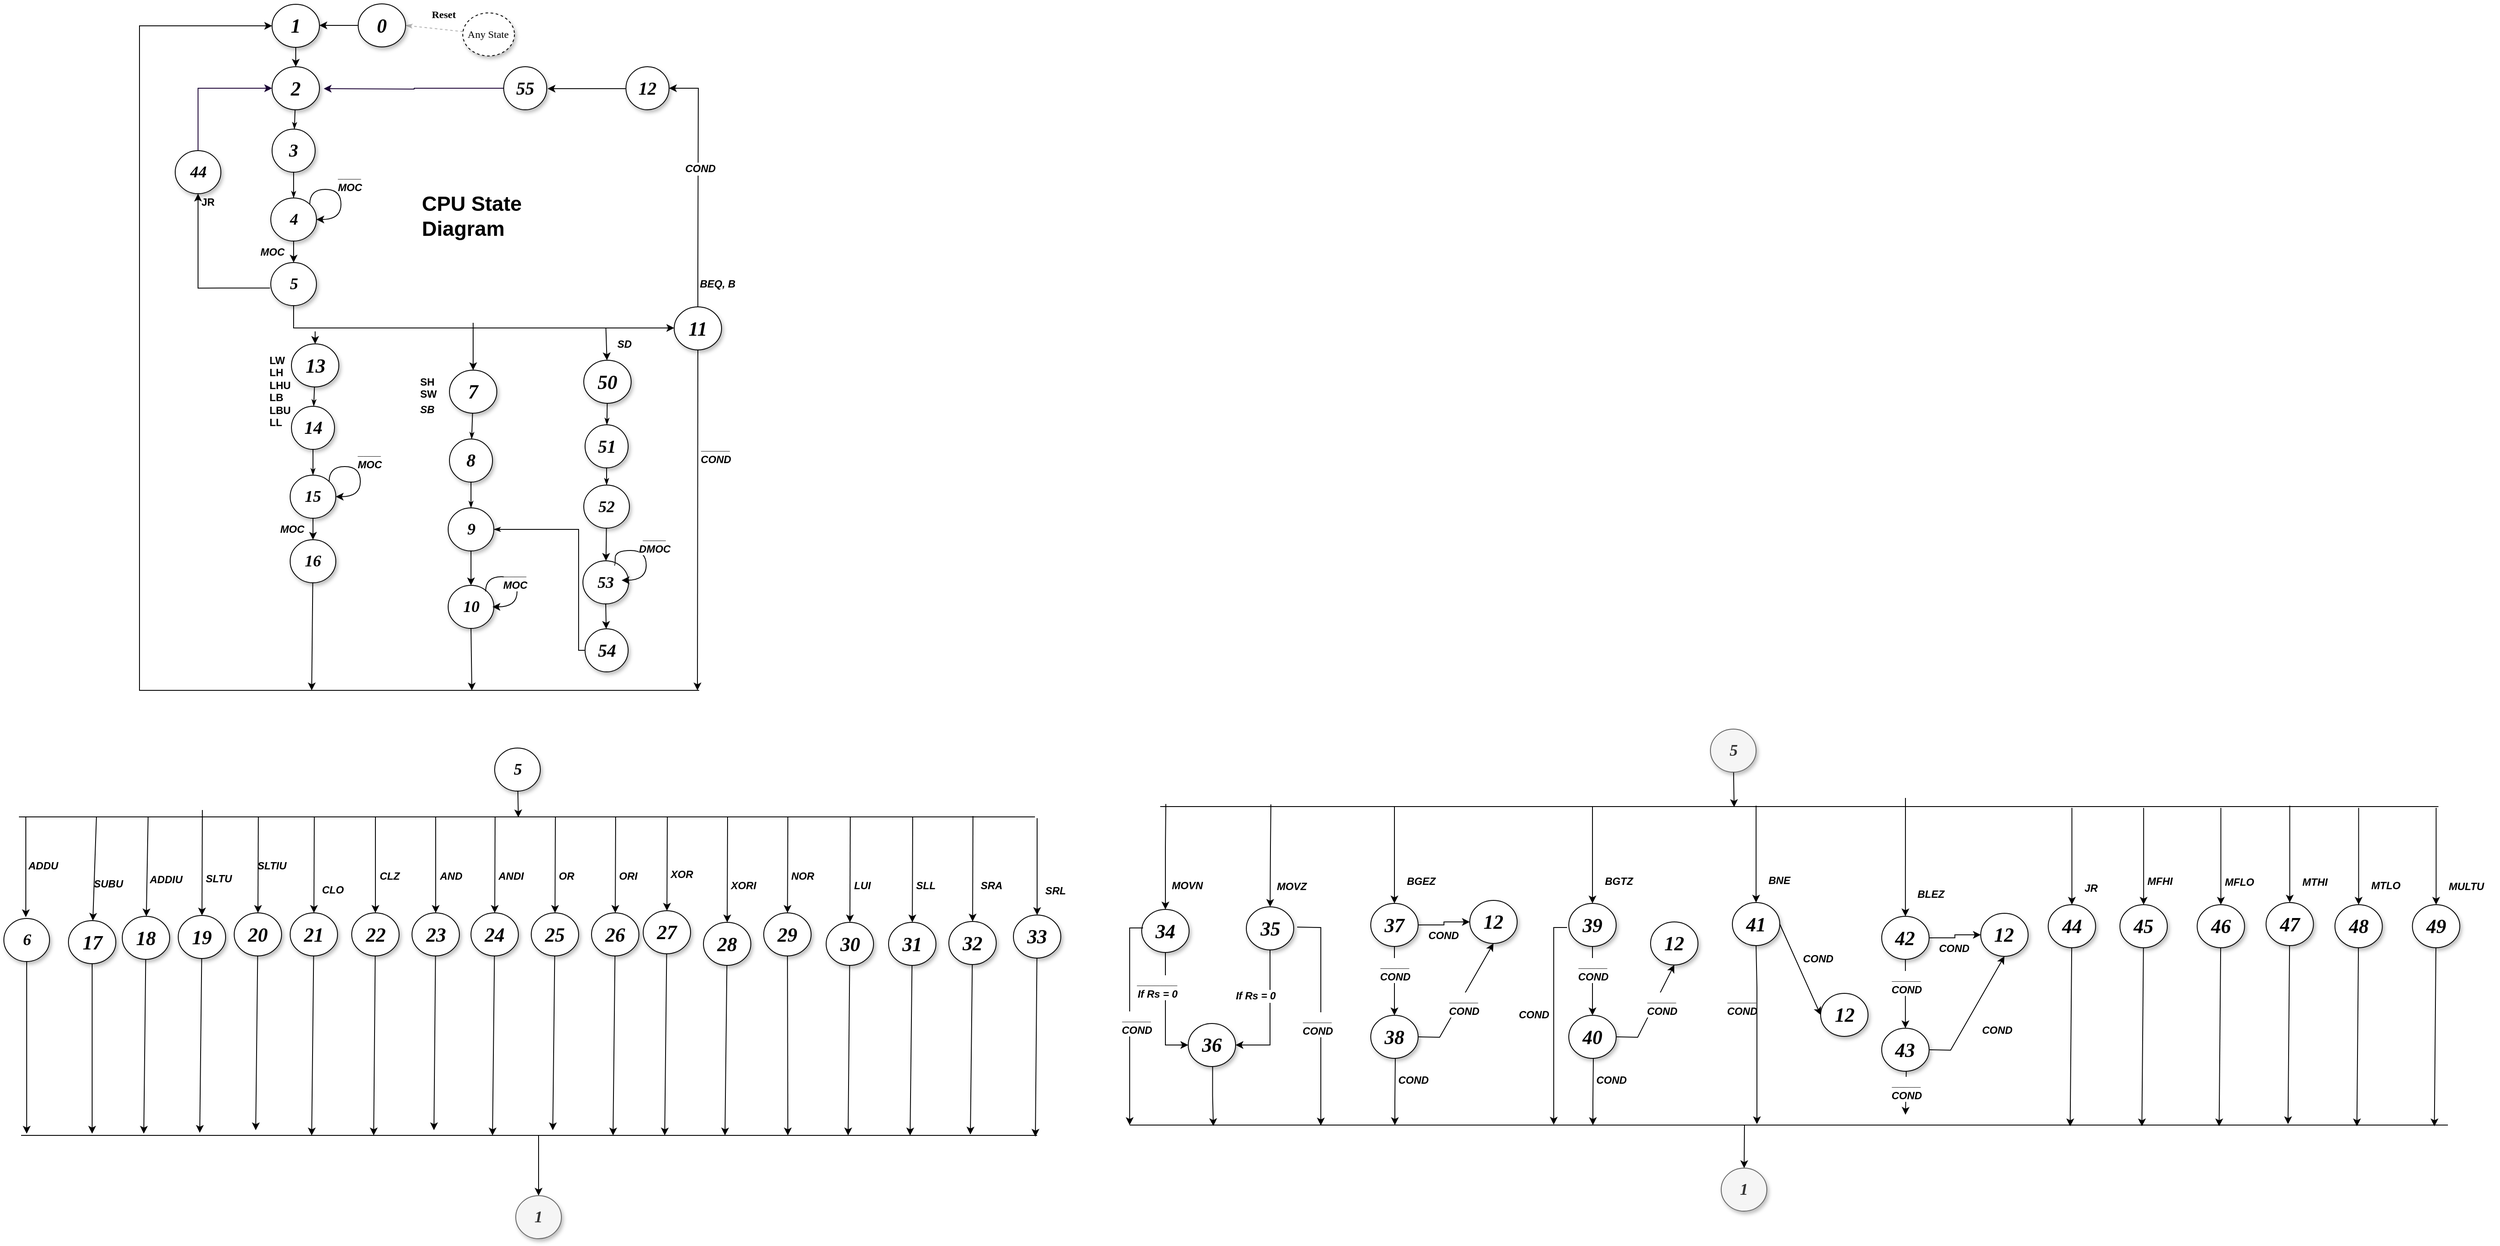 <mxfile version="10.6.7" type="github"><diagram name="Page-1" id="42789a77-a242-8287-6e28-9cd8cfd52e62"><mxGraphModel dx="2820" dy="1533" grid="1" gridSize="10" guides="1" tooltips="1" connect="1" arrows="1" fold="1" page="1" pageScale="1" pageWidth="1100" pageHeight="850" background="#ffffff" math="0" shadow="0"><root><mxCell id="0"/><mxCell id="1" parent="0"/><mxCell id="1ea317790d2ca983-13" value="&lt;b&gt;Reset&lt;/b&gt;" style="edgeStyle=none;rounded=1;html=1;labelBackgroundColor=none;startArrow=none;startFill=0;startSize=5;endArrow=classicThin;endFill=1;endSize=5;jettySize=auto;orthogonalLoop=1;strokeColor=#B3B3B3;strokeWidth=1;fontFamily=Verdana;fontSize=12;fontColor=#000000;dashed=1;entryX=1;entryY=0.5;entryDx=0;entryDy=0;" parent="1" source="1ea317790d2ca983-1" target="uKqxwGR0IimlFFaPbbWv-47" edge="1"><mxGeometry x="-0.274" y="-17" relative="1" as="geometry"><mxPoint as="offset"/><mxPoint x="515.5" y="93" as="targetPoint"/></mxGeometry></mxCell><mxCell id="1ea317790d2ca983-1" value="Any State" style="ellipse;whiteSpace=wrap;html=1;rounded=0;shadow=1;comic=0;labelBackgroundColor=none;strokeColor=#000000;strokeWidth=1;fillColor=#FFFFFF;fontFamily=Verdana;fontSize=12;fontColor=#000000;align=center;dashed=1;" parent="1" vertex="1"><mxGeometry x="545.483" y="33" width="60" height="50" as="geometry"/></mxCell><mxCell id="1ea317790d2ca983-19" value="" style="edgeStyle=none;rounded=1;html=1;labelBackgroundColor=none;startArrow=none;startFill=0;startSize=5;endArrow=classicThin;endFill=1;endSize=5;jettySize=auto;orthogonalLoop=1;strokeColor=#000000;strokeWidth=1;fontFamily=Verdana;fontSize=12;fontColor=#000000;" parent="1" source="1ea317790d2ca983-9" target="1ea317790d2ca983-10" edge="1"><mxGeometry relative="1" as="geometry"/></mxCell><mxCell id="1ea317790d2ca983-9" value="&lt;b&gt;&lt;i&gt;&lt;font style=&quot;font-size: 23px&quot;&gt;2&lt;/font&gt;&lt;/i&gt;&lt;/b&gt;" style="ellipse;whiteSpace=wrap;html=1;rounded=0;shadow=1;comic=0;labelBackgroundColor=none;strokeWidth=1;fontFamily=Verdana;fontSize=12;align=center;" parent="1" vertex="1"><mxGeometry x="324" y="95.5" width="55" height="50" as="geometry"/></mxCell><mxCell id="aKx4nscTGAMeIMMqZuMY-2" value="" style="edgeStyle=orthogonalEdgeStyle;rounded=0;orthogonalLoop=1;jettySize=auto;html=1;exitX=0;exitY=0.5;exitDx=0;exitDy=0;" parent="1" source="uKqxwGR0IimlFFaPbbWv-47" target="aKx4nscTGAMeIMMqZuMY-1" edge="1"><mxGeometry relative="1" as="geometry"><Array as="points"><mxPoint x="405.5" y="47"/><mxPoint x="405.5" y="47"/></Array></mxGeometry></mxCell><mxCell id="uKqxwGR0IimlFFaPbbWv-47" value="&lt;b&gt;&lt;i&gt;&lt;font style=&quot;font-size: 23px&quot;&gt;0&lt;/font&gt;&lt;/i&gt;&lt;/b&gt;" style="ellipse;whiteSpace=wrap;html=1;rounded=0;shadow=1;comic=0;labelBackgroundColor=none;strokeWidth=1;fontFamily=Verdana;fontSize=12;align=center;" parent="1" vertex="1"><mxGeometry x="424" y="22.5" width="55" height="50" as="geometry"/></mxCell><mxCell id="aKx4nscTGAMeIMMqZuMY-3" value="" style="edgeStyle=orthogonalEdgeStyle;rounded=0;orthogonalLoop=1;jettySize=auto;html=1;entryX=0.5;entryY=0;entryDx=0;entryDy=0;" parent="1" source="aKx4nscTGAMeIMMqZuMY-1" target="1ea317790d2ca983-9" edge="1"><mxGeometry relative="1" as="geometry"><mxPoint x="351.5" y="153" as="targetPoint"/><Array as="points"/></mxGeometry></mxCell><mxCell id="aKx4nscTGAMeIMMqZuMY-1" value="&lt;b&gt;&lt;i&gt;&lt;font style=&quot;font-size: 23px&quot;&gt;1&lt;/font&gt;&lt;/i&gt;&lt;/b&gt;" style="ellipse;whiteSpace=wrap;html=1;rounded=0;shadow=1;comic=0;labelBackgroundColor=none;strokeWidth=1;fontFamily=Verdana;fontSize=12;align=center;" parent="1" vertex="1"><mxGeometry x="324" y="23" width="55" height="50" as="geometry"/></mxCell><mxCell id="1ea317790d2ca983-20" value="" style="edgeStyle=none;rounded=1;html=1;labelBackgroundColor=none;startArrow=none;startFill=0;startSize=5;endArrow=classicThin;endFill=1;endSize=5;jettySize=auto;orthogonalLoop=1;strokeColor=#000000;strokeWidth=1;fontFamily=Verdana;fontSize=12;fontColor=#000000;" parent="1" source="1ea317790d2ca983-10" target="1ea317790d2ca983-11" edge="1"><mxGeometry relative="1" as="geometry"/></mxCell><mxCell id="1ea317790d2ca983-10" value="&lt;span&gt;&lt;b&gt;&lt;i&gt;&lt;font style=&quot;font-size: 21px&quot;&gt;3&lt;/font&gt;&lt;/i&gt;&lt;/b&gt;&lt;/span&gt;" style="ellipse;whiteSpace=wrap;html=1;rounded=0;shadow=1;comic=0;labelBackgroundColor=none;strokeWidth=1;fontFamily=Verdana;fontSize=12;align=center;" parent="1" vertex="1"><mxGeometry x="324" y="168" width="50" height="50" as="geometry"/></mxCell><mxCell id="bcud0nFX6ZGwP2E4GqIH-2" value="" style="edgeStyle=orthogonalEdgeStyle;rounded=0;orthogonalLoop=1;jettySize=auto;html=1;" parent="1" source="1ea317790d2ca983-11" target="bcud0nFX6ZGwP2E4GqIH-1" edge="1"><mxGeometry relative="1" as="geometry"/></mxCell><mxCell id="1ea317790d2ca983-11" value="&lt;span&gt;&lt;b&gt;&lt;i&gt;&lt;font style=&quot;font-size: 19px&quot;&gt;4&lt;/font&gt;&lt;/i&gt;&lt;/b&gt;&lt;/span&gt;" style="ellipse;whiteSpace=wrap;html=1;rounded=0;shadow=1;comic=0;labelBackgroundColor=none;strokeWidth=1;fontFamily=Verdana;fontSize=12;align=center;" parent="1" vertex="1"><mxGeometry x="322.5" y="248" width="53" height="50" as="geometry"/></mxCell><mxCell id="upNhw9RppLk3vML2dDom-2" value="" style="edgeStyle=orthogonalEdgeStyle;rounded=0;orthogonalLoop=1;jettySize=auto;html=1;exitX=-0.017;exitY=0.593;exitDx=0;exitDy=0;exitPerimeter=0;" parent="1" source="bcud0nFX6ZGwP2E4GqIH-1" edge="1" target="atGV-XMftHy7PiDtkhUY-12"><mxGeometry relative="1" as="geometry"><mxPoint x="304" y="353" as="sourcePoint"/><mxPoint x="264" y="483" as="targetPoint"/><Array as="points"><mxPoint x="238" y="353"/></Array></mxGeometry></mxCell><mxCell id="bcud0nFX6ZGwP2E4GqIH-1" value="&lt;span&gt;&lt;b&gt;&lt;i&gt;&lt;font style=&quot;font-size: 19px&quot;&gt;5&lt;/font&gt;&lt;/i&gt;&lt;/b&gt;&lt;/span&gt;" style="ellipse;whiteSpace=wrap;html=1;rounded=0;shadow=1;comic=0;labelBackgroundColor=none;strokeWidth=1;fontFamily=Verdana;fontSize=12;align=center;" parent="1" vertex="1"><mxGeometry x="322.5" y="323" width="53" height="50" as="geometry"/></mxCell><mxCell id="iE-XOIRhgxUjTZOWVVyg-8" style="edgeStyle=orthogonalEdgeStyle;rounded=0;orthogonalLoop=1;jettySize=auto;html=1;exitX=1;exitY=0;exitDx=0;exitDy=0;entryX=1;entryY=0.5;entryDx=0;entryDy=0;curved=1;" parent="1" source="1ea317790d2ca983-11" target="1ea317790d2ca983-11" edge="1"><mxGeometry relative="1" as="geometry"><Array as="points"><mxPoint x="368" y="238"/><mxPoint x="404" y="238"/><mxPoint x="404" y="273"/></Array></mxGeometry></mxCell><mxCell id="uKqxwGR0IimlFFaPbbWv-1" value="&lt;b&gt;&lt;i&gt;____&lt;br&gt;MOC&lt;/i&gt;&lt;/b&gt;" style="text;html=1;resizable=0;points=[];align=center;verticalAlign=middle;labelBackgroundColor=#ffffff;horizontal=1;" parent="iE-XOIRhgxUjTZOWVVyg-8" vertex="1" connectable="0"><mxGeometry x="-0.225" y="-4" relative="1" as="geometry"><mxPoint x="18" y="-14" as="offset"/></mxGeometry></mxCell><mxCell id="bcud0nFX6ZGwP2E4GqIH-3" value="&lt;b&gt;&lt;i&gt;MOC&lt;/i&gt;&lt;/b&gt;" style="text;html=1;resizable=0;points=[];align=center;verticalAlign=middle;labelBackgroundColor=#ffffff;horizontal=1;" parent="iE-XOIRhgxUjTZOWVVyg-8" vertex="1" connectable="0"><mxGeometry x="-0.225" y="-4" relative="1" as="geometry"><mxPoint x="-72" y="68.5" as="offset"/></mxGeometry></mxCell><mxCell id="uKqxwGR0IimlFFaPbbWv-10" value="" style="endArrow=classic;html=1;edgeStyle=orthogonalEdgeStyle;rounded=0;" parent="1" target="aKx4nscTGAMeIMMqZuMY-1" edge="1"><mxGeometry width="50" height="50" relative="1" as="geometry"><mxPoint x="820" y="820" as="sourcePoint"/><mxPoint x="72.5" y="318" as="targetPoint"/><Array as="points"><mxPoint x="170" y="820"/><mxPoint x="170" y="48"/></Array></mxGeometry></mxCell><mxCell id="uKqxwGR0IimlFFaPbbWv-34" value="&lt;span style=&quot;font-size: 23px&quot;&gt;&lt;b&gt;&lt;i&gt;11&lt;/i&gt;&lt;/b&gt;&lt;/span&gt;" style="ellipse;whiteSpace=wrap;html=1;rounded=0;shadow=1;comic=0;labelBackgroundColor=none;strokeWidth=1;fontFamily=Verdana;fontSize=12;align=center;" parent="1" vertex="1"><mxGeometry x="791" y="374.5" width="55" height="50" as="geometry"/></mxCell><mxCell id="uKqxwGR0IimlFFaPbbWv-39" style="rounded=0;jumpSize=0;orthogonalLoop=1;jettySize=auto;html=1;exitX=0.5;exitY=1;exitDx=0;exitDy=0;strokeColor=#000000;" parent="1" source="uKqxwGR0IimlFFaPbbWv-34" edge="1"><mxGeometry relative="1" as="geometry"><mxPoint x="818" y="820" as="targetPoint"/><mxPoint x="654.5" y="549" as="sourcePoint"/></mxGeometry></mxCell><mxCell id="uKqxwGR0IimlFFaPbbWv-42" value="&lt;b&gt;&lt;i&gt;_____&lt;br&gt;COND&lt;/i&gt;&lt;/b&gt;&lt;br&gt;" style="text;html=1;resizable=0;points=[];align=center;verticalAlign=middle;labelBackgroundColor=#ffffff;" parent="uKqxwGR0IimlFFaPbbWv-39" vertex="1" connectable="0"><mxGeometry x="-0.396" y="2" relative="1" as="geometry"><mxPoint x="18" as="offset"/></mxGeometry></mxCell><mxCell id="uKqxwGR0IimlFFaPbbWv-41" value="" style="edgeStyle=orthogonalEdgeStyle;rounded=0;jumpSize=0;orthogonalLoop=1;jettySize=auto;html=1;strokeColor=#000000;exitX=0.5;exitY=0;exitDx=0;exitDy=0;" parent="1" source="uKqxwGR0IimlFFaPbbWv-34" target="uKqxwGR0IimlFFaPbbWv-40" edge="1"><mxGeometry relative="1" as="geometry"><mxPoint x="880" y="320" as="sourcePoint"/><Array as="points"><mxPoint x="818" y="330"/><mxPoint x="819" y="193"/></Array></mxGeometry></mxCell><mxCell id="uKqxwGR0IimlFFaPbbWv-44" value="&lt;b&gt;&lt;i&gt;COND&lt;/i&gt;&lt;/b&gt;" style="text;html=1;resizable=0;points=[];align=center;verticalAlign=middle;labelBackgroundColor=#ffffff;" parent="uKqxwGR0IimlFFaPbbWv-41" vertex="1" connectable="0"><mxGeometry x="0.002" y="-5" relative="1" as="geometry"><mxPoint x="-3" y="-17" as="offset"/></mxGeometry></mxCell><mxCell id="uKqxwGR0IimlFFaPbbWv-43" style="edgeStyle=orthogonalEdgeStyle;rounded=0;jumpSize=0;orthogonalLoop=1;jettySize=auto;html=1;strokeColor=#000000;" parent="1" source="uKqxwGR0IimlFFaPbbWv-40" edge="1"><mxGeometry relative="1" as="geometry"><mxPoint x="644" y="121" as="targetPoint"/><Array as="points"><mxPoint x="732" y="121"/></Array></mxGeometry></mxCell><mxCell id="uKqxwGR0IimlFFaPbbWv-40" value="&lt;span&gt;&lt;b&gt;&lt;i&gt;&lt;font style=&quot;font-size: 21px&quot;&gt;12&lt;/font&gt;&lt;/i&gt;&lt;/b&gt;&lt;/span&gt;" style="ellipse;whiteSpace=wrap;html=1;rounded=0;shadow=1;comic=0;labelBackgroundColor=none;strokeWidth=1;fontFamily=Verdana;fontSize=12;align=center;" parent="1" vertex="1"><mxGeometry x="735" y="95.5" width="50" height="50" as="geometry"/></mxCell><mxCell id="uKqxwGR0IimlFFaPbbWv-37" value="" style="endArrow=classic;html=1;strokeColor=#000000;edgeStyle=orthogonalEdgeStyle;rounded=0;jumpSize=0;entryX=0;entryY=0.5;entryDx=0;entryDy=0;" parent="1" source="bcud0nFX6ZGwP2E4GqIH-1" target="uKqxwGR0IimlFFaPbbWv-34" edge="1"><mxGeometry width="50" height="50" relative="1" as="geometry"><mxPoint x="214" y="398" as="sourcePoint"/><mxPoint x="505" y="427.5" as="targetPoint"/><Array as="points"><mxPoint x="349" y="399"/><mxPoint x="791" y="399"/></Array></mxGeometry></mxCell><mxCell id="uKqxwGR0IimlFFaPbbWv-38" value="&lt;b&gt;&lt;i&gt;BEQ, B&lt;/i&gt;&lt;/b&gt;&lt;br&gt;" style="text;html=1;resizable=0;points=[];align=center;verticalAlign=middle;labelBackgroundColor=#ffffff;" parent="uKqxwGR0IimlFFaPbbWv-37" vertex="1" connectable="0"><mxGeometry x="0.75" relative="1" as="geometry"><mxPoint x="107.5" y="-51.5" as="offset"/></mxGeometry></mxCell><mxCell id="JVg4VYo9hNGyhG9jcQ3E-101" value="" style="edgeStyle=orthogonalEdgeStyle;rounded=0;orthogonalLoop=1;jettySize=auto;html=1;" parent="1" source="JVg4VYo9hNGyhG9jcQ3E-102" edge="1"><mxGeometry relative="1" as="geometry"><mxPoint x="39" y="1335" as="targetPoint"/></mxGeometry></mxCell><mxCell id="JVg4VYo9hNGyhG9jcQ3E-102" value="&lt;span&gt;&lt;b&gt;&lt;i&gt;&lt;font style=&quot;font-size: 19px&quot;&gt;6&lt;/font&gt;&lt;/i&gt;&lt;/b&gt;&lt;/span&gt;" style="ellipse;whiteSpace=wrap;html=1;rounded=0;shadow=1;comic=0;labelBackgroundColor=none;strokeWidth=1;fontFamily=Verdana;fontSize=12;align=center;" parent="1" vertex="1"><mxGeometry x="12.5" y="1085" width="53" height="50" as="geometry"/></mxCell><mxCell id="JVg4VYo9hNGyhG9jcQ3E-103" value="" style="endArrow=classic;html=1;" parent="1" source="JVg4VYo9hNGyhG9jcQ3E-156" edge="1"><mxGeometry width="50" height="50" relative="1" as="geometry"><mxPoint x="2022" y="925" as="sourcePoint"/><mxPoint x="2022" y="955.5" as="targetPoint"/></mxGeometry></mxCell><mxCell id="JVg4VYo9hNGyhG9jcQ3E-104" value="&lt;span style=&quot;font-size: 23px&quot;&gt;&lt;b&gt;&lt;i&gt;17&lt;/i&gt;&lt;/b&gt;&lt;/span&gt;" style="ellipse;whiteSpace=wrap;html=1;rounded=0;shadow=1;comic=0;labelBackgroundColor=none;strokeWidth=1;fontFamily=Verdana;fontSize=12;align=center;" parent="1" vertex="1"><mxGeometry x="87.5" y="1087.5" width="55" height="50" as="geometry"/></mxCell><mxCell id="JVg4VYo9hNGyhG9jcQ3E-105" value="" style="endArrow=classic;html=1;" parent="1" target="JVg4VYo9hNGyhG9jcQ3E-104" edge="1"><mxGeometry width="50" height="50" relative="1" as="geometry"><mxPoint x="120" y="967" as="sourcePoint"/><mxPoint x="517.5" y="1032.5" as="targetPoint"/></mxGeometry></mxCell><mxCell id="JVg4VYo9hNGyhG9jcQ3E-106" value="&lt;b&gt;&lt;i&gt;SUBU&lt;/i&gt;&lt;/b&gt;" style="text;html=1;resizable=0;points=[];autosize=1;align=left;verticalAlign=top;spacingTop=-4;" parent="1" vertex="1"><mxGeometry x="115" y="1035" width="50" height="20" as="geometry"/></mxCell><mxCell id="JVg4VYo9hNGyhG9jcQ3E-107" value="" style="rounded=0;orthogonalLoop=1;jettySize=auto;html=1;" parent="1" source="JVg4VYo9hNGyhG9jcQ3E-104" edge="1"><mxGeometry relative="1" as="geometry"><mxPoint x="115" y="1335" as="targetPoint"/><mxPoint x="114.5" y="1135" as="sourcePoint"/></mxGeometry></mxCell><mxCell id="JVg4VYo9hNGyhG9jcQ3E-108" value="&lt;span style=&quot;font-size: 23px&quot;&gt;&lt;b&gt;&lt;i&gt;18&lt;/i&gt;&lt;/b&gt;&lt;/span&gt;" style="ellipse;whiteSpace=wrap;html=1;rounded=0;shadow=1;comic=0;labelBackgroundColor=none;strokeWidth=1;fontFamily=Verdana;fontSize=12;align=center;" parent="1" vertex="1"><mxGeometry x="150" y="1082.5" width="55" height="50" as="geometry"/></mxCell><mxCell id="JVg4VYo9hNGyhG9jcQ3E-109" value="" style="endArrow=classic;html=1;" parent="1" target="JVg4VYo9hNGyhG9jcQ3E-108" edge="1"><mxGeometry width="50" height="50" relative="1" as="geometry"><mxPoint x="180" y="967" as="sourcePoint"/><mxPoint x="582.5" y="1027.5" as="targetPoint"/></mxGeometry></mxCell><mxCell id="JVg4VYo9hNGyhG9jcQ3E-110" value="&lt;b&gt;&lt;i&gt;ADDIU&lt;/i&gt;&lt;/b&gt;" style="text;html=1;resizable=0;points=[];autosize=1;align=left;verticalAlign=top;spacingTop=-4;" parent="1" vertex="1"><mxGeometry x="180" y="1030" width="50" height="20" as="geometry"/></mxCell><mxCell id="JVg4VYo9hNGyhG9jcQ3E-111" value="" style="rounded=0;orthogonalLoop=1;jettySize=auto;html=1;" parent="1" source="JVg4VYo9hNGyhG9jcQ3E-108" edge="1"><mxGeometry relative="1" as="geometry"><mxPoint x="175" y="1335" as="targetPoint"/><mxPoint x="122.725" y="1147.499" as="sourcePoint"/></mxGeometry></mxCell><mxCell id="JVg4VYo9hNGyhG9jcQ3E-112" value="&lt;span style=&quot;font-size: 23px&quot;&gt;&lt;b&gt;&lt;i&gt;19&lt;/i&gt;&lt;/b&gt;&lt;/span&gt;" style="ellipse;whiteSpace=wrap;html=1;rounded=0;shadow=1;comic=0;labelBackgroundColor=none;strokeWidth=1;fontFamily=Verdana;fontSize=12;align=center;" parent="1" vertex="1"><mxGeometry x="215" y="1081.5" width="55" height="50" as="geometry"/></mxCell><mxCell id="JVg4VYo9hNGyhG9jcQ3E-113" value="" style="endArrow=classic;html=1;" parent="1" target="JVg4VYo9hNGyhG9jcQ3E-112" edge="1"><mxGeometry width="50" height="50" relative="1" as="geometry"><mxPoint x="243" y="959" as="sourcePoint"/><mxPoint x="647.5" y="1026.5" as="targetPoint"/></mxGeometry></mxCell><mxCell id="JVg4VYo9hNGyhG9jcQ3E-114" value="&lt;b&gt;&lt;i&gt;SLTU&lt;/i&gt;&lt;/b&gt;" style="text;html=1;resizable=0;points=[];autosize=1;align=left;verticalAlign=top;spacingTop=-4;" parent="1" vertex="1"><mxGeometry x="245" y="1029" width="50" height="20" as="geometry"/></mxCell><mxCell id="JVg4VYo9hNGyhG9jcQ3E-115" value="" style="rounded=0;orthogonalLoop=1;jettySize=auto;html=1;" parent="1" source="JVg4VYo9hNGyhG9jcQ3E-112" edge="1"><mxGeometry relative="1" as="geometry"><mxPoint x="240" y="1334" as="targetPoint"/><mxPoint x="187.725" y="1146.499" as="sourcePoint"/></mxGeometry></mxCell><mxCell id="JVg4VYo9hNGyhG9jcQ3E-116" value="&lt;span style=&quot;font-size: 23px&quot;&gt;&lt;b&gt;&lt;i&gt;20&lt;/i&gt;&lt;/b&gt;&lt;/span&gt;" style="ellipse;whiteSpace=wrap;html=1;rounded=0;shadow=1;comic=0;labelBackgroundColor=none;strokeWidth=1;fontFamily=Verdana;fontSize=12;align=center;" parent="1" vertex="1"><mxGeometry x="280" y="1078.5" width="55" height="50" as="geometry"/></mxCell><mxCell id="JVg4VYo9hNGyhG9jcQ3E-117" value="" style="endArrow=classic;html=1;" parent="1" target="JVg4VYo9hNGyhG9jcQ3E-116" edge="1"><mxGeometry width="50" height="50" relative="1" as="geometry"><mxPoint x="308" y="967" as="sourcePoint"/><mxPoint x="712.5" y="1023.5" as="targetPoint"/></mxGeometry></mxCell><mxCell id="JVg4VYo9hNGyhG9jcQ3E-118" value="&lt;b&gt;&lt;i&gt;SLTIU&lt;/i&gt;&lt;/b&gt;" style="text;html=1;resizable=0;points=[];autosize=1;align=left;verticalAlign=top;spacingTop=-4;" parent="1" vertex="1"><mxGeometry x="305" y="1013.5" width="50" height="20" as="geometry"/></mxCell><mxCell id="JVg4VYo9hNGyhG9jcQ3E-119" value="" style="rounded=0;orthogonalLoop=1;jettySize=auto;html=1;" parent="1" source="JVg4VYo9hNGyhG9jcQ3E-116" edge="1"><mxGeometry relative="1" as="geometry"><mxPoint x="305" y="1331" as="targetPoint"/><mxPoint x="252.725" y="1143.499" as="sourcePoint"/></mxGeometry></mxCell><mxCell id="JVg4VYo9hNGyhG9jcQ3E-120" value="&lt;span style=&quot;font-size: 23px&quot;&gt;&lt;b&gt;&lt;i&gt;21&lt;/i&gt;&lt;/b&gt;&lt;/span&gt;" style="ellipse;whiteSpace=wrap;html=1;rounded=0;shadow=1;comic=0;labelBackgroundColor=none;strokeWidth=1;fontFamily=Verdana;fontSize=12;align=center;" parent="1" vertex="1"><mxGeometry x="345" y="1078.5" width="55" height="50" as="geometry"/></mxCell><mxCell id="JVg4VYo9hNGyhG9jcQ3E-121" value="" style="endArrow=classic;html=1;" parent="1" target="JVg4VYo9hNGyhG9jcQ3E-120" edge="1"><mxGeometry width="50" height="50" relative="1" as="geometry"><mxPoint x="373" y="967" as="sourcePoint"/><mxPoint x="777.5" y="1023.5" as="targetPoint"/></mxGeometry></mxCell><mxCell id="JVg4VYo9hNGyhG9jcQ3E-122" value="&lt;b&gt;&lt;i&gt;CLO&lt;/i&gt;&lt;/b&gt;" style="text;html=1;resizable=0;points=[];autosize=1;align=left;verticalAlign=top;spacingTop=-4;" parent="1" vertex="1"><mxGeometry x="379.5" y="1042" width="40" height="20" as="geometry"/></mxCell><mxCell id="JVg4VYo9hNGyhG9jcQ3E-123" value="" style="rounded=0;orthogonalLoop=1;jettySize=auto;html=1;" parent="1" source="JVg4VYo9hNGyhG9jcQ3E-120" edge="1"><mxGeometry relative="1" as="geometry"><mxPoint x="370" y="1337" as="targetPoint"/><mxPoint x="317.725" y="1143.499" as="sourcePoint"/></mxGeometry></mxCell><mxCell id="JVg4VYo9hNGyhG9jcQ3E-124" value="&lt;span style=&quot;font-size: 23px&quot;&gt;&lt;b&gt;&lt;i&gt;22&lt;/i&gt;&lt;/b&gt;&lt;/span&gt;" style="ellipse;whiteSpace=wrap;html=1;rounded=0;shadow=1;comic=0;labelBackgroundColor=none;strokeWidth=1;fontFamily=Verdana;fontSize=12;align=center;" parent="1" vertex="1"><mxGeometry x="416.5" y="1078.5" width="55" height="50" as="geometry"/></mxCell><mxCell id="JVg4VYo9hNGyhG9jcQ3E-125" value="" style="endArrow=classic;html=1;" parent="1" target="JVg4VYo9hNGyhG9jcQ3E-124" edge="1"><mxGeometry width="50" height="50" relative="1" as="geometry"><mxPoint x="444" y="967" as="sourcePoint"/><mxPoint x="849" y="1023.5" as="targetPoint"/></mxGeometry></mxCell><mxCell id="JVg4VYo9hNGyhG9jcQ3E-126" value="&lt;b&gt;&lt;i&gt;CLZ&lt;/i&gt;&lt;/b&gt;" style="text;html=1;resizable=0;points=[];autosize=1;align=left;verticalAlign=top;spacingTop=-4;" parent="1" vertex="1"><mxGeometry x="446.5" y="1026" width="40" height="20" as="geometry"/></mxCell><mxCell id="JVg4VYo9hNGyhG9jcQ3E-127" value="" style="rounded=0;orthogonalLoop=1;jettySize=auto;html=1;" parent="1" source="JVg4VYo9hNGyhG9jcQ3E-124" edge="1"><mxGeometry relative="1" as="geometry"><mxPoint x="442" y="1337" as="targetPoint"/><mxPoint x="389.225" y="1143.499" as="sourcePoint"/></mxGeometry></mxCell><mxCell id="JVg4VYo9hNGyhG9jcQ3E-128" value="&lt;span style=&quot;font-size: 23px&quot;&gt;&lt;b&gt;&lt;i&gt;23&lt;/i&gt;&lt;/b&gt;&lt;/span&gt;" style="ellipse;whiteSpace=wrap;html=1;rounded=0;shadow=1;comic=0;labelBackgroundColor=none;strokeWidth=1;fontFamily=Verdana;fontSize=12;align=center;" parent="1" vertex="1"><mxGeometry x="486.5" y="1078.5" width="55" height="50" as="geometry"/></mxCell><mxCell id="JVg4VYo9hNGyhG9jcQ3E-129" value="" style="endArrow=classic;html=1;" parent="1" target="JVg4VYo9hNGyhG9jcQ3E-128" edge="1"><mxGeometry width="50" height="50" relative="1" as="geometry"><mxPoint x="514" y="967" as="sourcePoint"/><mxPoint x="919" y="1023.5" as="targetPoint"/></mxGeometry></mxCell><mxCell id="JVg4VYo9hNGyhG9jcQ3E-130" value="&lt;b&gt;&lt;i&gt;AND&lt;/i&gt;&lt;/b&gt;" style="text;html=1;resizable=0;points=[];autosize=1;align=left;verticalAlign=top;spacingTop=-4;" parent="1" vertex="1"><mxGeometry x="516.5" y="1026" width="40" height="20" as="geometry"/></mxCell><mxCell id="JVg4VYo9hNGyhG9jcQ3E-131" value="" style="rounded=0;orthogonalLoop=1;jettySize=auto;html=1;" parent="1" source="JVg4VYo9hNGyhG9jcQ3E-128" edge="1"><mxGeometry relative="1" as="geometry"><mxPoint x="512" y="1331" as="targetPoint"/><mxPoint x="459.225" y="1143.499" as="sourcePoint"/></mxGeometry></mxCell><mxCell id="JVg4VYo9hNGyhG9jcQ3E-132" value="&lt;span style=&quot;font-size: 23px&quot;&gt;&lt;b&gt;&lt;i&gt;24&lt;/i&gt;&lt;/b&gt;&lt;/span&gt;" style="ellipse;whiteSpace=wrap;html=1;rounded=0;shadow=1;comic=0;labelBackgroundColor=none;strokeWidth=1;fontFamily=Verdana;fontSize=12;align=center;" parent="1" vertex="1"><mxGeometry x="555" y="1078.5" width="55" height="50" as="geometry"/></mxCell><mxCell id="JVg4VYo9hNGyhG9jcQ3E-133" value="" style="endArrow=classic;html=1;" parent="1" target="JVg4VYo9hNGyhG9jcQ3E-132" edge="1"><mxGeometry width="50" height="50" relative="1" as="geometry"><mxPoint x="583" y="967" as="sourcePoint"/><mxPoint x="987.5" y="1023.5" as="targetPoint"/></mxGeometry></mxCell><mxCell id="JVg4VYo9hNGyhG9jcQ3E-134" value="&lt;b&gt;&lt;i&gt;ANDI&lt;/i&gt;&lt;/b&gt;" style="text;html=1;resizable=0;points=[];autosize=1;align=left;verticalAlign=top;spacingTop=-4;" parent="1" vertex="1"><mxGeometry x="585" y="1026" width="40" height="20" as="geometry"/></mxCell><mxCell id="JVg4VYo9hNGyhG9jcQ3E-135" value="" style="rounded=0;orthogonalLoop=1;jettySize=auto;html=1;" parent="1" source="JVg4VYo9hNGyhG9jcQ3E-132" edge="1"><mxGeometry relative="1" as="geometry"><mxPoint x="580" y="1337" as="targetPoint"/><mxPoint x="527.725" y="1143.499" as="sourcePoint"/></mxGeometry></mxCell><mxCell id="JVg4VYo9hNGyhG9jcQ3E-136" value="&lt;span style=&quot;font-size: 23px&quot;&gt;&lt;b&gt;&lt;i&gt;25&lt;/i&gt;&lt;/b&gt;&lt;/span&gt;" style="ellipse;whiteSpace=wrap;html=1;rounded=0;shadow=1;comic=0;labelBackgroundColor=none;strokeWidth=1;fontFamily=Verdana;fontSize=12;align=center;" parent="1" vertex="1"><mxGeometry x="625" y="1078.5" width="55" height="50" as="geometry"/></mxCell><mxCell id="JVg4VYo9hNGyhG9jcQ3E-137" value="" style="endArrow=classic;html=1;" parent="1" target="JVg4VYo9hNGyhG9jcQ3E-136" edge="1"><mxGeometry width="50" height="50" relative="1" as="geometry"><mxPoint x="653" y="967" as="sourcePoint"/><mxPoint x="1057.5" y="1023.5" as="targetPoint"/></mxGeometry></mxCell><mxCell id="JVg4VYo9hNGyhG9jcQ3E-138" value="&lt;b&gt;&lt;i&gt;OR&lt;/i&gt;&lt;/b&gt;" style="text;html=1;resizable=0;points=[];autosize=1;align=left;verticalAlign=top;spacingTop=-4;" parent="1" vertex="1"><mxGeometry x="655" y="1026" width="30" height="20" as="geometry"/></mxCell><mxCell id="JVg4VYo9hNGyhG9jcQ3E-139" value="" style="rounded=0;orthogonalLoop=1;jettySize=auto;html=1;" parent="1" source="JVg4VYo9hNGyhG9jcQ3E-136" edge="1"><mxGeometry relative="1" as="geometry"><mxPoint x="650" y="1331" as="targetPoint"/><mxPoint x="597.725" y="1143.499" as="sourcePoint"/></mxGeometry></mxCell><mxCell id="JVg4VYo9hNGyhG9jcQ3E-140" value="&lt;span style=&quot;font-size: 23px&quot;&gt;&lt;b&gt;&lt;i&gt;26&lt;/i&gt;&lt;/b&gt;&lt;/span&gt;" style="ellipse;whiteSpace=wrap;html=1;rounded=0;shadow=1;comic=0;labelBackgroundColor=none;strokeWidth=1;fontFamily=Verdana;fontSize=12;align=center;" parent="1" vertex="1"><mxGeometry x="695" y="1078.5" width="55" height="50" as="geometry"/></mxCell><mxCell id="JVg4VYo9hNGyhG9jcQ3E-141" value="" style="endArrow=classic;html=1;" parent="1" target="JVg4VYo9hNGyhG9jcQ3E-140" edge="1"><mxGeometry width="50" height="50" relative="1" as="geometry"><mxPoint x="723" y="967" as="sourcePoint"/><mxPoint x="1127.5" y="1023.5" as="targetPoint"/></mxGeometry></mxCell><mxCell id="JVg4VYo9hNGyhG9jcQ3E-142" value="&lt;b&gt;&lt;i&gt;ORI&lt;/i&gt;&lt;/b&gt;" style="text;html=1;resizable=0;points=[];autosize=1;align=left;verticalAlign=top;spacingTop=-4;" parent="1" vertex="1"><mxGeometry x="725" y="1026" width="40" height="20" as="geometry"/></mxCell><mxCell id="JVg4VYo9hNGyhG9jcQ3E-143" value="" style="rounded=0;orthogonalLoop=1;jettySize=auto;html=1;" parent="1" source="JVg4VYo9hNGyhG9jcQ3E-140" edge="1"><mxGeometry relative="1" as="geometry"><mxPoint x="720" y="1337" as="targetPoint"/><mxPoint x="667.725" y="1143.499" as="sourcePoint"/></mxGeometry></mxCell><mxCell id="JVg4VYo9hNGyhG9jcQ3E-144" value="&lt;span style=&quot;font-size: 23px&quot;&gt;&lt;b&gt;&lt;i&gt;27&lt;/i&gt;&lt;/b&gt;&lt;/span&gt;" style="ellipse;whiteSpace=wrap;html=1;rounded=0;shadow=1;comic=0;labelBackgroundColor=none;strokeWidth=1;fontFamily=Verdana;fontSize=12;align=center;" parent="1" vertex="1"><mxGeometry x="755" y="1076" width="55" height="50" as="geometry"/></mxCell><mxCell id="JVg4VYo9hNGyhG9jcQ3E-145" value="" style="endArrow=classic;html=1;" parent="1" target="JVg4VYo9hNGyhG9jcQ3E-144" edge="1"><mxGeometry width="50" height="50" relative="1" as="geometry"><mxPoint x="783" y="967" as="sourcePoint"/><mxPoint x="1187.5" y="1021" as="targetPoint"/></mxGeometry></mxCell><mxCell id="JVg4VYo9hNGyhG9jcQ3E-146" value="&lt;b&gt;&lt;i&gt;XOR&lt;/i&gt;&lt;/b&gt;" style="text;html=1;resizable=0;points=[];autosize=1;align=left;verticalAlign=top;spacingTop=-4;" parent="1" vertex="1"><mxGeometry x="785" y="1023.5" width="40" height="20" as="geometry"/></mxCell><mxCell id="JVg4VYo9hNGyhG9jcQ3E-147" value="" style="rounded=0;orthogonalLoop=1;jettySize=auto;html=1;" parent="1" source="JVg4VYo9hNGyhG9jcQ3E-144" edge="1"><mxGeometry relative="1" as="geometry"><mxPoint x="780" y="1337" as="targetPoint"/><mxPoint x="727.725" y="1140.999" as="sourcePoint"/></mxGeometry></mxCell><mxCell id="JVg4VYo9hNGyhG9jcQ3E-148" value="&lt;span style=&quot;font-size: 23px&quot;&gt;&lt;b&gt;&lt;i&gt;28&lt;/i&gt;&lt;/b&gt;&lt;/span&gt;" style="ellipse;whiteSpace=wrap;html=1;rounded=0;shadow=1;comic=0;labelBackgroundColor=none;strokeWidth=1;fontFamily=Verdana;fontSize=12;align=center;" parent="1" vertex="1"><mxGeometry x="825" y="1089.5" width="55" height="50" as="geometry"/></mxCell><mxCell id="JVg4VYo9hNGyhG9jcQ3E-149" value="" style="endArrow=classic;html=1;" parent="1" target="JVg4VYo9hNGyhG9jcQ3E-148" edge="1"><mxGeometry width="50" height="50" relative="1" as="geometry"><mxPoint x="853" y="967" as="sourcePoint"/><mxPoint x="1257.5" y="1034.5" as="targetPoint"/></mxGeometry></mxCell><mxCell id="JVg4VYo9hNGyhG9jcQ3E-150" value="&lt;b&gt;&lt;i&gt;XORI&lt;/i&gt;&lt;/b&gt;" style="text;html=1;resizable=0;points=[];autosize=1;align=left;verticalAlign=top;spacingTop=-4;" parent="1" vertex="1"><mxGeometry x="855" y="1037" width="40" height="20" as="geometry"/></mxCell><mxCell id="JVg4VYo9hNGyhG9jcQ3E-151" value="" style="rounded=0;orthogonalLoop=1;jettySize=auto;html=1;" parent="1" source="JVg4VYo9hNGyhG9jcQ3E-148" edge="1"><mxGeometry relative="1" as="geometry"><mxPoint x="850" y="1337" as="targetPoint"/><mxPoint x="797.725" y="1154.499" as="sourcePoint"/></mxGeometry></mxCell><mxCell id="JVg4VYo9hNGyhG9jcQ3E-152" value="&lt;span style=&quot;font-size: 23px&quot;&gt;&lt;b&gt;&lt;i&gt;29&lt;/i&gt;&lt;/b&gt;&lt;/span&gt;" style="ellipse;whiteSpace=wrap;html=1;rounded=0;shadow=1;comic=0;labelBackgroundColor=none;strokeWidth=1;fontFamily=Verdana;fontSize=12;align=center;" parent="1" vertex="1"><mxGeometry x="895" y="1078.5" width="55" height="50" as="geometry"/></mxCell><mxCell id="JVg4VYo9hNGyhG9jcQ3E-153" value="" style="endArrow=classic;html=1;" parent="1" target="JVg4VYo9hNGyhG9jcQ3E-152" edge="1"><mxGeometry width="50" height="50" relative="1" as="geometry"><mxPoint x="923" y="967" as="sourcePoint"/><mxPoint x="1327.5" y="1023.5" as="targetPoint"/></mxGeometry></mxCell><mxCell id="JVg4VYo9hNGyhG9jcQ3E-154" value="&lt;b&gt;&lt;i&gt;NOR&lt;/i&gt;&lt;/b&gt;" style="text;html=1;resizable=0;points=[];autosize=1;align=left;verticalAlign=top;spacingTop=-4;" parent="1" vertex="1"><mxGeometry x="925" y="1026" width="40" height="20" as="geometry"/></mxCell><mxCell id="JVg4VYo9hNGyhG9jcQ3E-155" value="" style="rounded=0;orthogonalLoop=1;jettySize=auto;html=1;" parent="1" source="JVg4VYo9hNGyhG9jcQ3E-152" edge="1"><mxGeometry relative="1" as="geometry"><mxPoint x="923" y="1337" as="targetPoint"/><mxPoint x="867.725" y="1143.499" as="sourcePoint"/></mxGeometry></mxCell><mxCell id="JVg4VYo9hNGyhG9jcQ3E-156" value="&lt;span&gt;&lt;b&gt;&lt;i&gt;&lt;font style=&quot;font-size: 19px&quot;&gt;5&lt;/font&gt;&lt;/i&gt;&lt;/b&gt;&lt;/span&gt;" style="ellipse;whiteSpace=wrap;html=1;rounded=0;shadow=1;comic=0;labelBackgroundColor=none;strokeColor=#666666;strokeWidth=1;fillColor=#f5f5f5;fontFamily=Verdana;fontSize=12;fontColor=#333333;align=center;" parent="1" vertex="1"><mxGeometry x="1994.5" y="865" width="53" height="50" as="geometry"/></mxCell><mxCell id="JVg4VYo9hNGyhG9jcQ3E-158" value="" style="endArrow=classic;html=1;" parent="1" target="JVg4VYo9hNGyhG9jcQ3E-159" edge="1"><mxGeometry width="50" height="50" relative="1" as="geometry"><mxPoint x="2034" y="1325" as="sourcePoint"/><mxPoint x="2033.5" y="1365" as="targetPoint"/></mxGeometry></mxCell><mxCell id="JVg4VYo9hNGyhG9jcQ3E-159" value="&lt;span&gt;&lt;b&gt;&lt;i&gt;&lt;font style=&quot;font-size: 19px&quot;&gt;1&lt;/font&gt;&lt;/i&gt;&lt;/b&gt;&lt;/span&gt;" style="ellipse;whiteSpace=wrap;html=1;rounded=0;shadow=1;comic=0;labelBackgroundColor=none;strokeColor=#666666;strokeWidth=1;fillColor=#f5f5f5;fontFamily=Verdana;fontSize=12;fontColor=#333333;align=center;" parent="1" vertex="1"><mxGeometry x="2007" y="1375" width="53" height="50" as="geometry"/></mxCell><mxCell id="JVg4VYo9hNGyhG9jcQ3E-221" value="&lt;span style=&quot;font-size: 23px&quot;&gt;&lt;b&gt;&lt;i&gt;30&lt;/i&gt;&lt;/b&gt;&lt;/span&gt;" style="ellipse;whiteSpace=wrap;html=1;rounded=0;shadow=1;comic=0;labelBackgroundColor=none;strokeWidth=1;fontFamily=Verdana;fontSize=12;align=center;" parent="1" vertex="1"><mxGeometry x="967.5" y="1089.5" width="55" height="50" as="geometry"/></mxCell><mxCell id="JVg4VYo9hNGyhG9jcQ3E-222" value="" style="endArrow=classic;html=1;" parent="1" target="JVg4VYo9hNGyhG9jcQ3E-221" edge="1"><mxGeometry width="50" height="50" relative="1" as="geometry"><mxPoint x="995.5" y="967" as="sourcePoint"/><mxPoint x="1400" y="1034.5" as="targetPoint"/></mxGeometry></mxCell><mxCell id="JVg4VYo9hNGyhG9jcQ3E-223" value="&lt;b&gt;&lt;i&gt;LUI&lt;/i&gt;&lt;/b&gt;" style="text;html=1;resizable=0;points=[];autosize=1;align=left;verticalAlign=top;spacingTop=-4;" parent="1" vertex="1"><mxGeometry x="997.5" y="1037" width="30" height="20" as="geometry"/></mxCell><mxCell id="JVg4VYo9hNGyhG9jcQ3E-224" value="" style="rounded=0;orthogonalLoop=1;jettySize=auto;html=1;" parent="1" source="JVg4VYo9hNGyhG9jcQ3E-221" edge="1"><mxGeometry relative="1" as="geometry"><mxPoint x="993" y="1337" as="targetPoint"/><mxPoint x="940.225" y="1154.499" as="sourcePoint"/></mxGeometry></mxCell><mxCell id="nPQM-XXSmJG_cTKb-ezp-1" value="&lt;span style=&quot;font-size: 23px&quot;&gt;&lt;b&gt;&lt;i&gt;31&lt;/i&gt;&lt;/b&gt;&lt;/span&gt;" style="ellipse;whiteSpace=wrap;html=1;rounded=0;shadow=1;comic=0;labelBackgroundColor=none;strokeWidth=1;fontFamily=Verdana;fontSize=12;align=center;" parent="1" vertex="1"><mxGeometry x="1040" y="1089.5" width="55" height="50" as="geometry"/></mxCell><mxCell id="nPQM-XXSmJG_cTKb-ezp-2" value="" style="endArrow=classic;html=1;" parent="1" target="nPQM-XXSmJG_cTKb-ezp-1" edge="1"><mxGeometry width="50" height="50" relative="1" as="geometry"><mxPoint x="1068" y="967" as="sourcePoint"/><mxPoint x="1472.5" y="1034.5" as="targetPoint"/></mxGeometry></mxCell><mxCell id="nPQM-XXSmJG_cTKb-ezp-3" value="&lt;b&gt;&lt;i&gt;SLL&lt;/i&gt;&lt;/b&gt;" style="text;html=1;resizable=0;points=[];autosize=1;align=left;verticalAlign=top;spacingTop=-4;" parent="1" vertex="1"><mxGeometry x="1070" y="1037" width="40" height="20" as="geometry"/></mxCell><mxCell id="nPQM-XXSmJG_cTKb-ezp-4" value="" style="rounded=0;orthogonalLoop=1;jettySize=auto;html=1;" parent="1" source="nPQM-XXSmJG_cTKb-ezp-1" edge="1"><mxGeometry relative="1" as="geometry"><mxPoint x="1065" y="1337" as="targetPoint"/><mxPoint x="1012.725" y="1154.499" as="sourcePoint"/></mxGeometry></mxCell><mxCell id="nPQM-XXSmJG_cTKb-ezp-9" value="&lt;span style=&quot;font-size: 23px&quot;&gt;&lt;b&gt;&lt;i&gt;32&lt;/i&gt;&lt;/b&gt;&lt;/span&gt;" style="ellipse;whiteSpace=wrap;html=1;rounded=0;shadow=1;comic=0;labelBackgroundColor=none;strokeWidth=1;fontFamily=Verdana;fontSize=12;align=center;" parent="1" vertex="1"><mxGeometry x="1110" y="1088.5" width="55" height="50" as="geometry"/></mxCell><mxCell id="nPQM-XXSmJG_cTKb-ezp-10" value="" style="endArrow=classic;html=1;" parent="1" target="nPQM-XXSmJG_cTKb-ezp-9" edge="1"><mxGeometry width="50" height="50" relative="1" as="geometry"><mxPoint x="1138" y="966" as="sourcePoint"/><mxPoint x="1542.5" y="1033.5" as="targetPoint"/></mxGeometry></mxCell><mxCell id="nPQM-XXSmJG_cTKb-ezp-11" value="&lt;b&gt;&lt;i&gt;SRA&lt;/i&gt;&lt;/b&gt;" style="text;html=1;resizable=0;points=[];autosize=1;align=left;verticalAlign=top;spacingTop=-4;" parent="1" vertex="1"><mxGeometry x="1145" y="1036.5" width="40" height="20" as="geometry"/></mxCell><mxCell id="nPQM-XXSmJG_cTKb-ezp-12" value="" style="rounded=0;orthogonalLoop=1;jettySize=auto;html=1;" parent="1" source="nPQM-XXSmJG_cTKb-ezp-9" edge="1"><mxGeometry relative="1" as="geometry"><mxPoint x="1135" y="1336" as="targetPoint"/><mxPoint x="1082.725" y="1153.499" as="sourcePoint"/></mxGeometry></mxCell><mxCell id="nPQM-XXSmJG_cTKb-ezp-17" value="&lt;span style=&quot;font-size: 23px&quot;&gt;&lt;b&gt;&lt;i&gt;33&lt;/i&gt;&lt;/b&gt;&lt;/span&gt;" style="ellipse;whiteSpace=wrap;html=1;rounded=0;shadow=1;comic=0;labelBackgroundColor=none;strokeWidth=1;fontFamily=Verdana;fontSize=12;align=center;" parent="1" vertex="1"><mxGeometry x="1185" y="1081" width="55" height="50" as="geometry"/></mxCell><mxCell id="nPQM-XXSmJG_cTKb-ezp-18" value="" style="endArrow=classic;html=1;" parent="1" target="nPQM-XXSmJG_cTKb-ezp-17" edge="1"><mxGeometry width="50" height="50" relative="1" as="geometry"><mxPoint x="1212.5" y="968.5" as="sourcePoint"/><mxPoint x="1617.5" y="1026" as="targetPoint"/></mxGeometry></mxCell><mxCell id="nPQM-XXSmJG_cTKb-ezp-19" value="&lt;b&gt;&lt;i&gt;SRL&lt;/i&gt;&lt;/b&gt;" style="text;html=1;resizable=0;points=[];autosize=1;align=left;verticalAlign=top;spacingTop=-4;" parent="1" vertex="1"><mxGeometry x="1220" y="1042.5" width="40" height="20" as="geometry"/></mxCell><mxCell id="nPQM-XXSmJG_cTKb-ezp-20" value="" style="rounded=0;orthogonalLoop=1;jettySize=auto;html=1;" parent="1" source="nPQM-XXSmJG_cTKb-ezp-17" edge="1"><mxGeometry relative="1" as="geometry"><mxPoint x="1210.5" y="1338.5" as="targetPoint"/><mxPoint x="1157.725" y="1145.999" as="sourcePoint"/></mxGeometry></mxCell><mxCell id="nPQM-XXSmJG_cTKb-ezp-37" value="" style="edgeStyle=none;rounded=1;html=1;labelBackgroundColor=none;startArrow=none;startFill=0;startSize=5;endArrow=classicThin;endFill=1;endSize=5;jettySize=auto;orthogonalLoop=1;strokeColor=#000000;strokeWidth=1;fontFamily=Verdana;fontSize=12;fontColor=#000000;" parent="1" source="nPQM-XXSmJG_cTKb-ezp-38" target="nPQM-XXSmJG_cTKb-ezp-40" edge="1"><mxGeometry relative="1" as="geometry"/></mxCell><mxCell id="nPQM-XXSmJG_cTKb-ezp-38" value="&lt;span style=&quot;font-size: 23px&quot;&gt;&lt;b&gt;&lt;i&gt;7&lt;/i&gt;&lt;/b&gt;&lt;/span&gt;" style="ellipse;whiteSpace=wrap;html=1;rounded=0;shadow=1;comic=0;labelBackgroundColor=none;strokeWidth=1;fontFamily=Verdana;fontSize=12;align=center;" parent="1" vertex="1"><mxGeometry x="530" y="448" width="55" height="50" as="geometry"/></mxCell><mxCell id="nPQM-XXSmJG_cTKb-ezp-39" value="" style="edgeStyle=none;rounded=1;html=1;labelBackgroundColor=none;startArrow=none;startFill=0;startSize=5;endArrow=classicThin;endFill=1;endSize=5;jettySize=auto;orthogonalLoop=1;strokeColor=#000000;strokeWidth=1;fontFamily=Verdana;fontSize=12;fontColor=#000000;" parent="1" source="nPQM-XXSmJG_cTKb-ezp-40" target="nPQM-XXSmJG_cTKb-ezp-42" edge="1"><mxGeometry relative="1" as="geometry"/></mxCell><mxCell id="nPQM-XXSmJG_cTKb-ezp-40" value="&lt;span&gt;&lt;b&gt;&lt;i&gt;&lt;font style=&quot;font-size: 21px&quot;&gt;8&lt;/font&gt;&lt;/i&gt;&lt;/b&gt;&lt;/span&gt;" style="ellipse;whiteSpace=wrap;html=1;rounded=0;shadow=1;comic=0;labelBackgroundColor=none;strokeWidth=1;fontFamily=Verdana;fontSize=12;align=center;" parent="1" vertex="1"><mxGeometry x="530" y="528" width="50" height="50" as="geometry"/></mxCell><mxCell id="nPQM-XXSmJG_cTKb-ezp-41" value="" style="edgeStyle=orthogonalEdgeStyle;rounded=0;orthogonalLoop=1;jettySize=auto;html=1;" parent="1" source="nPQM-XXSmJG_cTKb-ezp-42" target="nPQM-XXSmJG_cTKb-ezp-44" edge="1"><mxGeometry relative="1" as="geometry"/></mxCell><mxCell id="nPQM-XXSmJG_cTKb-ezp-42" value="&lt;span&gt;&lt;b&gt;&lt;i&gt;&lt;font style=&quot;font-size: 19px&quot;&gt;9&lt;/font&gt;&lt;/i&gt;&lt;/b&gt;&lt;/span&gt;" style="ellipse;whiteSpace=wrap;html=1;rounded=0;shadow=1;comic=0;labelBackgroundColor=none;strokeWidth=1;fontFamily=Verdana;fontSize=12;align=center;" parent="1" vertex="1"><mxGeometry x="528.5" y="608" width="53" height="50" as="geometry"/></mxCell><mxCell id="nPQM-XXSmJG_cTKb-ezp-43" style="rounded=0;orthogonalLoop=1;jettySize=auto;html=1;exitX=0.5;exitY=1;exitDx=0;exitDy=0;strokeColor=#000000;" parent="1" source="nPQM-XXSmJG_cTKb-ezp-44" edge="1"><mxGeometry relative="1" as="geometry"><mxPoint x="556" y="820" as="targetPoint"/></mxGeometry></mxCell><mxCell id="nPQM-XXSmJG_cTKb-ezp-44" value="&lt;span&gt;&lt;b&gt;&lt;i&gt;&lt;font style=&quot;font-size: 19px&quot;&gt;10&lt;/font&gt;&lt;/i&gt;&lt;/b&gt;&lt;/span&gt;" style="ellipse;whiteSpace=wrap;html=1;rounded=0;shadow=1;comic=0;labelBackgroundColor=none;strokeWidth=1;fontFamily=Verdana;fontSize=12;align=center;" parent="1" vertex="1"><mxGeometry x="528.5" y="698" width="53" height="50" as="geometry"/></mxCell><mxCell id="nPQM-XXSmJG_cTKb-ezp-45" style="edgeStyle=orthogonalEdgeStyle;rounded=0;orthogonalLoop=1;jettySize=auto;html=1;exitX=1;exitY=0;exitDx=0;exitDy=0;entryX=1;entryY=0.5;entryDx=0;entryDy=0;curved=1;" parent="1" edge="1"><mxGeometry relative="1" as="geometry"><Array as="points"><mxPoint x="572.5" y="688"/><mxPoint x="608.5" y="688"/><mxPoint x="608.5" y="723"/></Array><mxPoint x="572" y="705" as="sourcePoint"/><mxPoint x="580" y="723" as="targetPoint"/></mxGeometry></mxCell><mxCell id="nPQM-XXSmJG_cTKb-ezp-46" value="&lt;b&gt;&lt;i&gt;____&lt;br&gt;MOC&lt;/i&gt;&lt;/b&gt;" style="text;html=1;resizable=0;points=[];align=center;verticalAlign=middle;labelBackgroundColor=#ffffff;horizontal=1;" parent="nPQM-XXSmJG_cTKb-ezp-45" vertex="1" connectable="0"><mxGeometry x="-0.225" y="-4" relative="1" as="geometry"><mxPoint x="5" y="-2" as="offset"/></mxGeometry></mxCell><mxCell id="nPQM-XXSmJG_cTKb-ezp-47" value="" style="endArrow=classic;html=1;" parent="1" target="nPQM-XXSmJG_cTKb-ezp-38" edge="1"><mxGeometry width="50" height="50" relative="1" as="geometry"><mxPoint x="557.5" y="393" as="sourcePoint"/><mxPoint x="962.5" y="393" as="targetPoint"/></mxGeometry></mxCell><mxCell id="nPQM-XXSmJG_cTKb-ezp-48" value="&lt;b&gt;&lt;i&gt;SB&lt;/i&gt;&lt;/b&gt;" style="text;html=1;resizable=0;points=[];autosize=1;align=left;verticalAlign=top;spacingTop=-4;" parent="1" vertex="1"><mxGeometry x="494" y="484" width="30" height="20" as="geometry"/></mxCell><mxCell id="nPQM-XXSmJG_cTKb-ezp-61" value="&lt;b&gt;SH&lt;br&gt;SW&lt;/b&gt;&lt;br&gt;" style="text;html=1;resizable=0;points=[];autosize=1;align=left;verticalAlign=top;spacingTop=-4;" parent="1" vertex="1"><mxGeometry x="494" y="452" width="30" height="30" as="geometry"/></mxCell><mxCell id="nPQM-XXSmJG_cTKb-ezp-62" value="" style="edgeStyle=none;rounded=1;html=1;labelBackgroundColor=none;startArrow=none;startFill=0;startSize=5;endArrow=classicThin;endFill=1;endSize=5;jettySize=auto;orthogonalLoop=1;strokeColor=#000000;strokeWidth=1;fontFamily=Verdana;fontSize=12;fontColor=#000000;" parent="1" source="nPQM-XXSmJG_cTKb-ezp-63" target="nPQM-XXSmJG_cTKb-ezp-65" edge="1"><mxGeometry relative="1" as="geometry"/></mxCell><mxCell id="nPQM-XXSmJG_cTKb-ezp-63" value="&lt;span style=&quot;font-size: 23px&quot;&gt;&lt;b&gt;&lt;i&gt;50&lt;/i&gt;&lt;/b&gt;&lt;/span&gt;" style="ellipse;whiteSpace=wrap;html=1;rounded=0;shadow=1;comic=0;labelBackgroundColor=none;strokeWidth=1;fontFamily=Verdana;fontSize=12;align=center;" parent="1" vertex="1"><mxGeometry x="686" y="436.5" width="55" height="50" as="geometry"/></mxCell><mxCell id="nPQM-XXSmJG_cTKb-ezp-64" value="" style="edgeStyle=none;rounded=1;html=1;labelBackgroundColor=none;startArrow=none;startFill=0;startSize=5;endArrow=classicThin;endFill=1;endSize=5;jettySize=auto;orthogonalLoop=1;strokeColor=#000000;strokeWidth=1;fontFamily=Verdana;fontSize=12;fontColor=#000000;" parent="1" source="nPQM-XXSmJG_cTKb-ezp-65" target="nPQM-XXSmJG_cTKb-ezp-67" edge="1"><mxGeometry relative="1" as="geometry"/></mxCell><mxCell id="nPQM-XXSmJG_cTKb-ezp-65" value="&lt;span&gt;&lt;b&gt;&lt;i&gt;&lt;font style=&quot;font-size: 21px&quot;&gt;51&lt;/font&gt;&lt;/i&gt;&lt;/b&gt;&lt;/span&gt;" style="ellipse;whiteSpace=wrap;html=1;rounded=0;shadow=1;comic=0;labelBackgroundColor=none;strokeWidth=1;fontFamily=Verdana;fontSize=12;align=center;" parent="1" vertex="1"><mxGeometry x="687.5" y="511.5" width="50" height="50" as="geometry"/></mxCell><mxCell id="nPQM-XXSmJG_cTKb-ezp-66" value="" style="rounded=0;orthogonalLoop=1;jettySize=auto;html=1;" parent="1" source="nPQM-XXSmJG_cTKb-ezp-67" target="nPQM-XXSmJG_cTKb-ezp-69" edge="1"><mxGeometry relative="1" as="geometry"/></mxCell><mxCell id="nPQM-XXSmJG_cTKb-ezp-67" value="&lt;span&gt;&lt;b&gt;&lt;i&gt;&lt;font style=&quot;font-size: 19px&quot;&gt;52&lt;/font&gt;&lt;/i&gt;&lt;/b&gt;&lt;/span&gt;" style="ellipse;whiteSpace=wrap;html=1;rounded=0;shadow=1;comic=0;labelBackgroundColor=none;strokeWidth=1;fontFamily=Verdana;fontSize=12;align=center;" parent="1" vertex="1"><mxGeometry x="686" y="581.5" width="53" height="50" as="geometry"/></mxCell><mxCell id="nPQM-XXSmJG_cTKb-ezp-68" style="rounded=0;orthogonalLoop=1;jettySize=auto;html=1;exitX=0.5;exitY=1;exitDx=0;exitDy=0;strokeColor=#000000;" parent="1" source="nPQM-XXSmJG_cTKb-ezp-69" target="nPQM-XXSmJG_cTKb-ezp-77" edge="1"><mxGeometry relative="1" as="geometry"><mxPoint x="719.5" y="863.0" as="targetPoint"/></mxGeometry></mxCell><mxCell id="nPQM-XXSmJG_cTKb-ezp-69" value="&lt;span&gt;&lt;b&gt;&lt;i&gt;&lt;font style=&quot;font-size: 19px&quot;&gt;53&lt;/font&gt;&lt;/i&gt;&lt;/b&gt;&lt;/span&gt;" style="ellipse;whiteSpace=wrap;html=1;rounded=0;shadow=1;comic=0;labelBackgroundColor=none;strokeWidth=1;fontFamily=Verdana;fontSize=12;align=center;" parent="1" vertex="1"><mxGeometry x="685" y="669.5" width="53" height="50" as="geometry"/></mxCell><mxCell id="nPQM-XXSmJG_cTKb-ezp-70" style="edgeStyle=orthogonalEdgeStyle;rounded=0;orthogonalLoop=1;jettySize=auto;html=1;exitX=1;exitY=0;exitDx=0;exitDy=0;entryX=1;entryY=0.5;entryDx=0;entryDy=0;curved=1;" parent="1" edge="1"><mxGeometry relative="1" as="geometry"><Array as="points"><mxPoint x="722.5" y="657.5"/><mxPoint x="758.5" y="657.5"/><mxPoint x="758.5" y="692.5"/></Array><mxPoint x="721.429" y="674.929" as="sourcePoint"/><mxPoint x="730" y="692.071" as="targetPoint"/></mxGeometry></mxCell><mxCell id="nPQM-XXSmJG_cTKb-ezp-71" value="&lt;b&gt;&lt;i&gt;____&lt;br&gt;DMOC&lt;/i&gt;&lt;/b&gt;" style="text;html=1;resizable=0;points=[];align=center;verticalAlign=middle;labelBackgroundColor=#ffffff;horizontal=1;" parent="nPQM-XXSmJG_cTKb-ezp-70" vertex="1" connectable="0"><mxGeometry x="-0.225" y="-4" relative="1" as="geometry"><mxPoint x="18" y="-14" as="offset"/></mxGeometry></mxCell><mxCell id="nPQM-XXSmJG_cTKb-ezp-72" value="" style="endArrow=classic;html=1;" parent="1" target="nPQM-XXSmJG_cTKb-ezp-63" edge="1"><mxGeometry width="50" height="50" relative="1" as="geometry"><mxPoint x="711.666" y="398.492" as="sourcePoint"/><mxPoint x="1118.5" y="414.5" as="targetPoint"/></mxGeometry></mxCell><mxCell id="nPQM-XXSmJG_cTKb-ezp-73" value="&lt;b&gt;&lt;i&gt;SD&lt;/i&gt;&lt;/b&gt;" style="text;html=1;resizable=0;points=[];autosize=1;align=left;verticalAlign=top;spacingTop=-4;" parent="1" vertex="1"><mxGeometry x="723" y="407.5" width="30" height="20" as="geometry"/></mxCell><mxCell id="nPQM-XXSmJG_cTKb-ezp-76" value="" style="edgeStyle=orthogonalEdgeStyle;rounded=0;html=1;labelBackgroundColor=none;startArrow=none;startFill=0;startSize=5;endArrow=classicThin;endFill=1;endSize=5;jettySize=auto;orthogonalLoop=1;strokeColor=#000000;strokeWidth=1;fontFamily=Verdana;fontSize=12;fontColor=#000000;entryX=1;entryY=0.5;entryDx=0;entryDy=0;" parent="1" source="nPQM-XXSmJG_cTKb-ezp-77" target="nPQM-XXSmJG_cTKb-ezp-42" edge="1"><mxGeometry relative="1" as="geometry"><mxPoint x="709.718" y="817.526" as="targetPoint"/><Array as="points"><mxPoint x="680" y="774"/><mxPoint x="680" y="633"/></Array></mxGeometry></mxCell><mxCell id="nPQM-XXSmJG_cTKb-ezp-77" value="&lt;span&gt;&lt;b&gt;&lt;i&gt;&lt;font style=&quot;font-size: 21px&quot;&gt;54&lt;/font&gt;&lt;/i&gt;&lt;/b&gt;&lt;/span&gt;" style="ellipse;whiteSpace=wrap;html=1;rounded=0;shadow=1;comic=0;labelBackgroundColor=none;strokeWidth=1;fontFamily=Verdana;fontSize=12;align=center;" parent="1" vertex="1"><mxGeometry x="687.5" y="748.5" width="50" height="50" as="geometry"/></mxCell><mxCell id="nPQM-XXSmJG_cTKb-ezp-88" value="" style="edgeStyle=none;rounded=1;html=1;labelBackgroundColor=none;startArrow=none;startFill=0;startSize=5;endArrow=classicThin;endFill=1;endSize=5;jettySize=auto;orthogonalLoop=1;strokeColor=#000000;strokeWidth=1;fontFamily=Verdana;fontSize=12;fontColor=#000000;" parent="1" source="nPQM-XXSmJG_cTKb-ezp-89" target="nPQM-XXSmJG_cTKb-ezp-91" edge="1"><mxGeometry relative="1" as="geometry"/></mxCell><mxCell id="nPQM-XXSmJG_cTKb-ezp-89" value="&lt;b&gt;&lt;i&gt;&lt;font style=&quot;font-size: 23px&quot;&gt;13&lt;/font&gt;&lt;/i&gt;&lt;/b&gt;" style="ellipse;whiteSpace=wrap;html=1;rounded=0;shadow=1;comic=0;labelBackgroundColor=none;strokeWidth=1;fontFamily=Verdana;fontSize=12;align=center;" parent="1" vertex="1"><mxGeometry x="346.5" y="417.5" width="55" height="50" as="geometry"/></mxCell><mxCell id="nPQM-XXSmJG_cTKb-ezp-90" value="" style="edgeStyle=none;rounded=1;html=1;labelBackgroundColor=none;startArrow=none;startFill=0;startSize=5;endArrow=classicThin;endFill=1;endSize=5;jettySize=auto;orthogonalLoop=1;strokeColor=#000000;strokeWidth=1;fontFamily=Verdana;fontSize=12;fontColor=#000000;" parent="1" source="nPQM-XXSmJG_cTKb-ezp-91" target="nPQM-XXSmJG_cTKb-ezp-93" edge="1"><mxGeometry relative="1" as="geometry"/></mxCell><mxCell id="nPQM-XXSmJG_cTKb-ezp-91" value="&lt;span&gt;&lt;b&gt;&lt;i&gt;&lt;font style=&quot;font-size: 21px&quot;&gt;14&lt;/font&gt;&lt;/i&gt;&lt;/b&gt;&lt;/span&gt;" style="ellipse;whiteSpace=wrap;html=1;rounded=0;shadow=1;comic=0;labelBackgroundColor=none;strokeWidth=1;fontFamily=Verdana;fontSize=12;align=center;" parent="1" vertex="1"><mxGeometry x="346.5" y="490" width="50" height="50" as="geometry"/></mxCell><mxCell id="nPQM-XXSmJG_cTKb-ezp-92" value="" style="edgeStyle=orthogonalEdgeStyle;rounded=0;orthogonalLoop=1;jettySize=auto;html=1;" parent="1" source="nPQM-XXSmJG_cTKb-ezp-93" target="nPQM-XXSmJG_cTKb-ezp-94" edge="1"><mxGeometry relative="1" as="geometry"/></mxCell><mxCell id="nPQM-XXSmJG_cTKb-ezp-93" value="&lt;span&gt;&lt;b&gt;&lt;i&gt;&lt;font style=&quot;font-size: 19px&quot;&gt;15&lt;/font&gt;&lt;/i&gt;&lt;/b&gt;&lt;/span&gt;" style="ellipse;whiteSpace=wrap;html=1;rounded=0;shadow=1;comic=0;labelBackgroundColor=none;strokeWidth=1;fontFamily=Verdana;fontSize=12;align=center;" parent="1" vertex="1"><mxGeometry x="345" y="570" width="53" height="50" as="geometry"/></mxCell><mxCell id="nPQM-XXSmJG_cTKb-ezp-94" value="&lt;span&gt;&lt;b&gt;&lt;i&gt;&lt;font style=&quot;font-size: 19px&quot;&gt;16&lt;/font&gt;&lt;/i&gt;&lt;/b&gt;&lt;/span&gt;" style="ellipse;whiteSpace=wrap;html=1;rounded=0;shadow=1;comic=0;labelBackgroundColor=none;strokeWidth=1;fontFamily=Verdana;fontSize=12;align=center;" parent="1" vertex="1"><mxGeometry x="345" y="645" width="53" height="50" as="geometry"/></mxCell><mxCell id="nPQM-XXSmJG_cTKb-ezp-95" style="edgeStyle=orthogonalEdgeStyle;rounded=0;orthogonalLoop=1;jettySize=auto;html=1;exitX=1;exitY=0;exitDx=0;exitDy=0;entryX=1;entryY=0.5;entryDx=0;entryDy=0;curved=1;" parent="1" source="nPQM-XXSmJG_cTKb-ezp-93" target="nPQM-XXSmJG_cTKb-ezp-93" edge="1"><mxGeometry relative="1" as="geometry"><Array as="points"><mxPoint x="390.5" y="560"/><mxPoint x="426.5" y="560"/><mxPoint x="426.5" y="595"/></Array></mxGeometry></mxCell><mxCell id="nPQM-XXSmJG_cTKb-ezp-96" value="&lt;b&gt;&lt;i&gt;____&lt;br&gt;MOC&lt;/i&gt;&lt;/b&gt;" style="text;html=1;resizable=0;points=[];align=center;verticalAlign=middle;labelBackgroundColor=#ffffff;horizontal=1;" parent="nPQM-XXSmJG_cTKb-ezp-95" vertex="1" connectable="0"><mxGeometry x="-0.225" y="-4" relative="1" as="geometry"><mxPoint x="18" y="-14" as="offset"/></mxGeometry></mxCell><mxCell id="nPQM-XXSmJG_cTKb-ezp-97" value="&lt;b&gt;&lt;i&gt;MOC&lt;/i&gt;&lt;/b&gt;" style="text;html=1;resizable=0;points=[];align=center;verticalAlign=middle;labelBackgroundColor=#ffffff;horizontal=1;" parent="nPQM-XXSmJG_cTKb-ezp-95" vertex="1" connectable="0"><mxGeometry x="-0.225" y="-4" relative="1" as="geometry"><mxPoint x="-72" y="68.5" as="offset"/></mxGeometry></mxCell><mxCell id="nPQM-XXSmJG_cTKb-ezp-98" value="" style="endArrow=classic;html=1;" parent="1" target="nPQM-XXSmJG_cTKb-ezp-89" edge="1"><mxGeometry width="50" height="50" relative="1" as="geometry"><mxPoint x="374" y="403" as="sourcePoint"/><mxPoint x="474" y="333" as="targetPoint"/></mxGeometry></mxCell><mxCell id="nPQM-XXSmJG_cTKb-ezp-99" value="" style="endArrow=classic;html=1;" parent="1" source="nPQM-XXSmJG_cTKb-ezp-94" edge="1"><mxGeometry width="50" height="50" relative="1" as="geometry"><mxPoint x="414" y="733" as="sourcePoint"/><mxPoint x="370" y="820" as="targetPoint"/></mxGeometry></mxCell><mxCell id="nPQM-XXSmJG_cTKb-ezp-100" value="&lt;b&gt;LW&lt;br&gt;LH&lt;br&gt;LHU&lt;br&gt;LB&lt;br&gt;LBU&lt;br&gt;LL&lt;/b&gt;&lt;br&gt;" style="text;html=1;resizable=0;points=[];autosize=1;align=left;verticalAlign=top;spacingTop=-4;" parent="1" vertex="1"><mxGeometry x="319" y="427" width="40" height="80" as="geometry"/></mxCell><mxCell id="ayy0xwBmWW_pkwiFDgHj-5" value="&lt;h1&gt;CPU State Diagram&lt;/h1&gt;" style="text;html=1;strokeColor=none;fillColor=none;spacing=5;spacingTop=-20;whiteSpace=wrap;overflow=hidden;rounded=0;" parent="1" vertex="1"><mxGeometry x="493" y="234.5" width="184" height="77" as="geometry"/></mxCell><mxCell id="LaxETG_lfTyyzUL9cXFb-11" value="" style="edgeStyle=orthogonalEdgeStyle;rounded=0;orthogonalLoop=1;jettySize=auto;html=1;entryX=0;entryY=0.5;entryDx=0;entryDy=0;" parent="1" source="LaxETG_lfTyyzUL9cXFb-12" target="LaxETG_lfTyyzUL9cXFb-13" edge="1"><mxGeometry relative="1" as="geometry"/></mxCell><mxCell id="LaxETG_lfTyyzUL9cXFb-12" value="&lt;span style=&quot;font-size: 23px&quot;&gt;&lt;b&gt;&lt;i&gt;34&lt;/i&gt;&lt;/b&gt;&lt;/span&gt;" style="ellipse;whiteSpace=wrap;html=1;rounded=0;shadow=1;comic=0;labelBackgroundColor=none;strokeWidth=1;fontFamily=Verdana;fontSize=12;align=center;" parent="1" vertex="1"><mxGeometry x="1334" y="1074.5" width="55" height="50" as="geometry"/></mxCell><mxCell id="LaxETG_lfTyyzUL9cXFb-13" value="&lt;span style=&quot;font-size: 23px&quot;&gt;&lt;b&gt;&lt;i&gt;36&lt;/i&gt;&lt;/b&gt;&lt;/span&gt;" style="ellipse;whiteSpace=wrap;html=1;rounded=0;shadow=1;comic=0;labelBackgroundColor=none;strokeWidth=1;fontFamily=Verdana;fontSize=12;align=center;" parent="1" vertex="1"><mxGeometry x="1388" y="1207" width="55" height="50" as="geometry"/></mxCell><mxCell id="LaxETG_lfTyyzUL9cXFb-14" value="" style="endArrow=classic;html=1;rounded=0;" parent="1" target="LaxETG_lfTyyzUL9cXFb-12" edge="1"><mxGeometry width="50" height="50" relative="1" as="geometry"><mxPoint x="1362" y="952" as="sourcePoint"/><mxPoint x="1766.5" y="1019.5" as="targetPoint"/><Array as="points"><mxPoint x="1361.5" y="1002"/></Array></mxGeometry></mxCell><mxCell id="LaxETG_lfTyyzUL9cXFb-15" value="" style="edgeStyle=orthogonalEdgeStyle;rounded=0;orthogonalLoop=1;jettySize=auto;html=1;" parent="1" edge="1"><mxGeometry relative="1" as="geometry"><mxPoint x="1416.333" y="1257" as="sourcePoint"/><mxPoint x="1417.167" y="1326.167" as="targetPoint"/><Array as="points"><mxPoint x="1417" y="1291"/></Array></mxGeometry></mxCell><mxCell id="LaxETG_lfTyyzUL9cXFb-16" value="" style="endArrow=classic;html=1;strokeColor=none;rounded=0;" parent="1" edge="1"><mxGeometry width="50" height="50" relative="1" as="geometry"><mxPoint x="1391.5" y="1100.5" as="sourcePoint"/><mxPoint x="1410" y="1323" as="targetPoint"/><Array as="points"><mxPoint x="1410" y="1101"/></Array></mxGeometry></mxCell><mxCell id="LaxETG_lfTyyzUL9cXFb-19" value="&lt;b&gt;&lt;i&gt;_______&lt;br&gt;If Rs = 0&lt;/i&gt;&lt;/b&gt;&lt;br&gt;" style="text;html=1;resizable=0;points=[];align=center;verticalAlign=middle;labelBackgroundColor=#ffffff;" parent="1" vertex="1" connectable="0"><mxGeometry x="1333.701" y="1165.19" as="geometry"><mxPoint x="18" as="offset"/></mxGeometry></mxCell><mxCell id="LaxETG_lfTyyzUL9cXFb-20" value="&lt;b&gt;&lt;i&gt;MOVN&lt;/i&gt;&lt;/b&gt;" style="text;html=1;resizable=0;points=[];autosize=1;align=left;verticalAlign=top;spacingTop=-4;" parent="1" vertex="1"><mxGeometry x="1366.5" y="1037" width="50" height="20" as="geometry"/></mxCell><mxCell id="LaxETG_lfTyyzUL9cXFb-21" value="" style="edgeStyle=orthogonalEdgeStyle;rounded=0;orthogonalLoop=1;jettySize=auto;html=1;entryX=1;entryY=0.5;entryDx=0;entryDy=0;" parent="1" source="LaxETG_lfTyyzUL9cXFb-22" target="LaxETG_lfTyyzUL9cXFb-13" edge="1"><mxGeometry relative="1" as="geometry"><mxPoint x="1483.5" y="1205" as="targetPoint"/><Array as="points"><mxPoint x="1483" y="1232"/></Array></mxGeometry></mxCell><mxCell id="LaxETG_lfTyyzUL9cXFb-22" value="&lt;span style=&quot;font-size: 23px&quot;&gt;&lt;b&gt;&lt;i&gt;35&lt;/i&gt;&lt;/b&gt;&lt;/span&gt;" style="ellipse;whiteSpace=wrap;html=1;rounded=0;shadow=1;comic=0;labelBackgroundColor=none;strokeWidth=1;fontFamily=Verdana;fontSize=12;align=center;" parent="1" vertex="1"><mxGeometry x="1455.5" y="1071.5" width="55" height="50" as="geometry"/></mxCell><mxCell id="LaxETG_lfTyyzUL9cXFb-24" value="" style="endArrow=classic;html=1;rounded=0;" parent="1" target="LaxETG_lfTyyzUL9cXFb-22" edge="1"><mxGeometry width="50" height="50" relative="1" as="geometry"><mxPoint x="1484.0" y="952.5" as="sourcePoint"/><mxPoint x="1888.5" y="1020" as="targetPoint"/><Array as="points"><mxPoint x="1483.5" y="1002.5"/></Array></mxGeometry></mxCell><mxCell id="LaxETG_lfTyyzUL9cXFb-26" value="" style="endArrow=classic;html=1;strokeColor=none;rounded=0;" parent="1" edge="1"><mxGeometry width="50" height="50" relative="1" as="geometry"><mxPoint x="1513.5" y="1101" as="sourcePoint"/><mxPoint x="1532" y="1323.5" as="targetPoint"/><Array as="points"><mxPoint x="1532" y="1101.5"/></Array></mxGeometry></mxCell><mxCell id="LaxETG_lfTyyzUL9cXFb-27" value="" style="endArrow=classic;html=1;rounded=0;" parent="1" edge="1"><mxGeometry width="50" height="50" relative="1" as="geometry"><mxPoint x="1514.5" y="1095" as="sourcePoint"/><mxPoint x="1542" y="1325.5" as="targetPoint"/><Array as="points"><mxPoint x="1542" y="1095.5"/></Array></mxGeometry></mxCell><mxCell id="LaxETG_lfTyyzUL9cXFb-28" value="&lt;b&gt;&lt;i&gt;_____&lt;br&gt;COND&lt;/i&gt;&lt;/b&gt;&lt;br&gt;" style="text;html=1;resizable=0;points=[];align=center;verticalAlign=middle;labelBackgroundColor=#ffffff;" parent="1" vertex="1" connectable="0"><mxGeometry x="1519.701" y="1208.19" as="geometry"><mxPoint x="18" as="offset"/></mxGeometry></mxCell><mxCell id="LaxETG_lfTyyzUL9cXFb-29" value="&lt;b&gt;&lt;i&gt;If Rs = 0&lt;/i&gt;&lt;/b&gt;&lt;br&gt;" style="text;html=1;resizable=0;points=[];align=center;verticalAlign=middle;labelBackgroundColor=#ffffff;" parent="1" vertex="1" connectable="0"><mxGeometry x="1447.701" y="1175.19" as="geometry"><mxPoint x="18" as="offset"/></mxGeometry></mxCell><mxCell id="LaxETG_lfTyyzUL9cXFb-30" value="&lt;b&gt;&lt;i&gt;MOVZ&lt;/i&gt;&lt;/b&gt;" style="text;html=1;resizable=0;points=[];autosize=1;align=left;verticalAlign=top;spacingTop=-4;" parent="1" vertex="1"><mxGeometry x="1488.5" y="1037.5" width="50" height="20" as="geometry"/></mxCell><mxCell id="LaxETG_lfTyyzUL9cXFb-32" value="" style="endArrow=classic;html=1;rounded=0;" parent="1" edge="1"><mxGeometry width="50" height="50" relative="1" as="geometry"><mxPoint x="1335.5" y="1096" as="sourcePoint"/><mxPoint x="1320" y="1325" as="targetPoint"/><Array as="points"><mxPoint x="1320" y="1096"/></Array></mxGeometry></mxCell><mxCell id="LaxETG_lfTyyzUL9cXFb-33" value="&lt;b&gt;&lt;i&gt;_____&lt;br&gt;COND&lt;/i&gt;&lt;/b&gt;&lt;br&gt;" style="text;html=1;resizable=0;points=[];align=center;verticalAlign=middle;labelBackgroundColor=#ffffff;" parent="1" vertex="1" connectable="0"><mxGeometry x="1309.701" y="1207.19" as="geometry"><mxPoint x="18" as="offset"/></mxGeometry></mxCell><mxCell id="LaxETG_lfTyyzUL9cXFb-44" value="" style="edgeStyle=orthogonalEdgeStyle;rounded=0;orthogonalLoop=1;jettySize=auto;html=1;" parent="1" source="LaxETG_lfTyyzUL9cXFb-40" target="LaxETG_lfTyyzUL9cXFb-43" edge="1"><mxGeometry relative="1" as="geometry"/></mxCell><mxCell id="LaxETG_lfTyyzUL9cXFb-46" value="" style="edgeStyle=orthogonalEdgeStyle;rounded=0;orthogonalLoop=1;jettySize=auto;html=1;" parent="1" source="LaxETG_lfTyyzUL9cXFb-40" target="LaxETG_lfTyyzUL9cXFb-45" edge="1"><mxGeometry relative="1" as="geometry"/></mxCell><mxCell id="LaxETG_lfTyyzUL9cXFb-40" value="&lt;span style=&quot;font-size: 23px&quot;&gt;&lt;b&gt;&lt;i&gt;37&lt;/i&gt;&lt;/b&gt;&lt;/span&gt;" style="ellipse;whiteSpace=wrap;html=1;rounded=0;shadow=1;comic=0;labelBackgroundColor=none;strokeWidth=1;fontFamily=Verdana;fontSize=12;align=center;" parent="1" vertex="1"><mxGeometry x="1600" y="1067.5" width="55" height="50" as="geometry"/></mxCell><mxCell id="LaxETG_lfTyyzUL9cXFb-45" value="&lt;span style=&quot;font-size: 23px&quot;&gt;&lt;b&gt;&lt;i&gt;12&lt;/i&gt;&lt;/b&gt;&lt;/span&gt;" style="ellipse;whiteSpace=wrap;html=1;rounded=0;shadow=1;comic=0;labelBackgroundColor=none;strokeWidth=1;fontFamily=Verdana;fontSize=12;align=center;" parent="1" vertex="1"><mxGeometry x="1715" y="1064" width="55" height="50" as="geometry"/></mxCell><mxCell id="LaxETG_lfTyyzUL9cXFb-43" value="&lt;span style=&quot;font-size: 23px&quot;&gt;&lt;b&gt;&lt;i&gt;38&lt;/i&gt;&lt;/b&gt;&lt;/span&gt;" style="ellipse;whiteSpace=wrap;html=1;rounded=0;shadow=1;comic=0;labelBackgroundColor=none;strokeWidth=1;fontFamily=Verdana;fontSize=12;align=center;" parent="1" vertex="1"><mxGeometry x="1600" y="1197.5" width="55" height="50" as="geometry"/></mxCell><mxCell id="LaxETG_lfTyyzUL9cXFb-41" value="" style="endArrow=classic;html=1;" parent="1" target="LaxETG_lfTyyzUL9cXFb-40" edge="1"><mxGeometry width="50" height="50" relative="1" as="geometry"><mxPoint x="1627.5" y="955" as="sourcePoint"/><mxPoint x="2032.5" y="1012.5" as="targetPoint"/></mxGeometry></mxCell><mxCell id="LaxETG_lfTyyzUL9cXFb-47" value="" style="endArrow=classic;html=1;rounded=0;" parent="1" edge="1"><mxGeometry width="50" height="50" relative="1" as="geometry"><mxPoint x="1628.5" y="1247.5" as="sourcePoint"/><mxPoint x="1628" y="1325" as="targetPoint"/><Array as="points"><mxPoint x="1628" y="1297.5"/></Array></mxGeometry></mxCell><mxCell id="LaxETG_lfTyyzUL9cXFb-48" value="" style="endArrow=classic;html=1;rounded=0;exitX=1;exitY=0.5;exitDx=0;exitDy=0;entryX=0.5;entryY=1;entryDx=0;entryDy=0;" parent="1" source="LaxETG_lfTyyzUL9cXFb-43" target="LaxETG_lfTyyzUL9cXFb-45" edge="1"><mxGeometry width="50" height="50" relative="1" as="geometry"><mxPoint x="1680.5" y="1215" as="sourcePoint"/><mxPoint x="1680" y="1292.5" as="targetPoint"/><Array as="points"><mxPoint x="1680" y="1223"/></Array></mxGeometry></mxCell><mxCell id="LaxETG_lfTyyzUL9cXFb-49" value="&lt;b&gt;&lt;i&gt;_____&lt;br&gt;COND&lt;/i&gt;&lt;/b&gt;&lt;br&gt;" style="text;html=1;resizable=0;points=[];align=center;verticalAlign=middle;labelBackgroundColor=#ffffff;" parent="1" vertex="1" connectable="0"><mxGeometry x="1690.201" y="1185.19" as="geometry"><mxPoint x="18" as="offset"/></mxGeometry></mxCell><mxCell id="LaxETG_lfTyyzUL9cXFb-51" value="&lt;b&gt;&lt;i&gt;BGEZ&lt;/i&gt;&lt;/b&gt;" style="text;html=1;resizable=0;points=[];autosize=1;align=left;verticalAlign=top;spacingTop=-4;" parent="1" vertex="1"><mxGeometry x="1640" y="1031.5" width="50" height="20" as="geometry"/></mxCell><mxCell id="LaxETG_lfTyyzUL9cXFb-52" value="&lt;b&gt;&lt;i&gt;COND&lt;/i&gt;&lt;/b&gt;" style="text;html=1;resizable=0;points=[];autosize=1;align=left;verticalAlign=top;spacingTop=-4;" parent="1" vertex="1"><mxGeometry x="1630" y="1263" width="50" height="20" as="geometry"/></mxCell><mxCell id="LaxETG_lfTyyzUL9cXFb-53" value="&lt;b&gt;&lt;i&gt;COND&lt;/i&gt;&lt;/b&gt;" style="text;html=1;resizable=0;points=[];autosize=1;align=left;verticalAlign=top;spacingTop=-4;" parent="1" vertex="1"><mxGeometry x="1665" y="1094.5" width="50" height="20" as="geometry"/></mxCell><mxCell id="LaxETG_lfTyyzUL9cXFb-54" value="&lt;b&gt;&lt;i&gt;_____&lt;br&gt;COND&lt;/i&gt;&lt;/b&gt;&lt;br&gt;" style="text;html=1;resizable=0;points=[];align=center;verticalAlign=middle;labelBackgroundColor=#ffffff;" parent="1" vertex="1" connectable="0"><mxGeometry x="1610.201" y="1145.19" as="geometry"><mxPoint x="18" as="offset"/></mxGeometry></mxCell><mxCell id="LaxETG_lfTyyzUL9cXFb-55" value="" style="edgeStyle=orthogonalEdgeStyle;rounded=0;orthogonalLoop=1;jettySize=auto;html=1;" parent="1" source="LaxETG_lfTyyzUL9cXFb-57" target="LaxETG_lfTyyzUL9cXFb-59" edge="1"><mxGeometry relative="1" as="geometry"/></mxCell><mxCell id="LaxETG_lfTyyzUL9cXFb-57" value="&lt;span style=&quot;font-size: 23px&quot;&gt;&lt;b&gt;&lt;i&gt;39&lt;/i&gt;&lt;/b&gt;&lt;/span&gt;" style="ellipse;whiteSpace=wrap;html=1;rounded=0;shadow=1;comic=0;labelBackgroundColor=none;strokeWidth=1;fontFamily=Verdana;fontSize=12;align=center;" parent="1" vertex="1"><mxGeometry x="1830" y="1067.5" width="55" height="50" as="geometry"/></mxCell><mxCell id="LaxETG_lfTyyzUL9cXFb-58" value="&lt;span style=&quot;font-size: 23px&quot;&gt;&lt;b&gt;&lt;i&gt;12&lt;/i&gt;&lt;/b&gt;&lt;/span&gt;" style="ellipse;whiteSpace=wrap;html=1;rounded=0;shadow=1;comic=0;labelBackgroundColor=none;strokeWidth=1;fontFamily=Verdana;fontSize=12;align=center;" parent="1" vertex="1"><mxGeometry x="1925" y="1089" width="55" height="50" as="geometry"/></mxCell><mxCell id="LaxETG_lfTyyzUL9cXFb-59" value="&lt;span style=&quot;font-size: 23px&quot;&gt;&lt;b&gt;&lt;i&gt;40&lt;/i&gt;&lt;/b&gt;&lt;/span&gt;" style="ellipse;whiteSpace=wrap;html=1;rounded=0;shadow=1;comic=0;labelBackgroundColor=none;strokeWidth=1;fontFamily=Verdana;fontSize=12;align=center;" parent="1" vertex="1"><mxGeometry x="1830" y="1197.5" width="55" height="50" as="geometry"/></mxCell><mxCell id="LaxETG_lfTyyzUL9cXFb-60" value="" style="endArrow=classic;html=1;" parent="1" target="LaxETG_lfTyyzUL9cXFb-57" edge="1"><mxGeometry width="50" height="50" relative="1" as="geometry"><mxPoint x="1857.5" y="955" as="sourcePoint"/><mxPoint x="2262.5" y="1012.5" as="targetPoint"/></mxGeometry></mxCell><mxCell id="LaxETG_lfTyyzUL9cXFb-61" value="" style="endArrow=classic;html=1;rounded=0;" parent="1" edge="1"><mxGeometry width="50" height="50" relative="1" as="geometry"><mxPoint x="1858.5" y="1247.5" as="sourcePoint"/><mxPoint x="1858" y="1325" as="targetPoint"/><Array as="points"><mxPoint x="1858" y="1297.5"/></Array></mxGeometry></mxCell><mxCell id="LaxETG_lfTyyzUL9cXFb-62" value="" style="endArrow=classic;html=1;rounded=0;exitX=1;exitY=0.5;exitDx=0;exitDy=0;entryX=0.5;entryY=1;entryDx=0;entryDy=0;" parent="1" source="LaxETG_lfTyyzUL9cXFb-59" target="LaxETG_lfTyyzUL9cXFb-58" edge="1"><mxGeometry width="50" height="50" relative="1" as="geometry"><mxPoint x="1910.5" y="1215" as="sourcePoint"/><mxPoint x="1910" y="1292.5" as="targetPoint"/><Array as="points"><mxPoint x="1910" y="1223"/></Array></mxGeometry></mxCell><mxCell id="LaxETG_lfTyyzUL9cXFb-63" value="&lt;b&gt;&lt;i&gt;_____&lt;br&gt;COND&lt;/i&gt;&lt;/b&gt;&lt;br&gt;" style="text;html=1;resizable=0;points=[];align=center;verticalAlign=middle;labelBackgroundColor=#ffffff;" parent="1" vertex="1" connectable="0"><mxGeometry x="1920.201" y="1185.19" as="geometry"><mxPoint x="18" as="offset"/></mxGeometry></mxCell><mxCell id="LaxETG_lfTyyzUL9cXFb-64" value="&lt;b&gt;&lt;i&gt;BGTZ&lt;/i&gt;&lt;/b&gt;" style="text;html=1;resizable=0;points=[];autosize=1;align=left;verticalAlign=top;spacingTop=-4;" parent="1" vertex="1"><mxGeometry x="1870" y="1031.5" width="50" height="20" as="geometry"/></mxCell><mxCell id="LaxETG_lfTyyzUL9cXFb-65" value="&lt;b&gt;&lt;i&gt;COND&lt;/i&gt;&lt;/b&gt;" style="text;html=1;resizable=0;points=[];autosize=1;align=left;verticalAlign=top;spacingTop=-4;" parent="1" vertex="1"><mxGeometry x="1860" y="1263" width="50" height="20" as="geometry"/></mxCell><mxCell id="LaxETG_lfTyyzUL9cXFb-67" value="&lt;b&gt;&lt;i&gt;_____&lt;br&gt;COND&lt;/i&gt;&lt;/b&gt;&lt;br&gt;" style="text;html=1;resizable=0;points=[];align=center;verticalAlign=middle;labelBackgroundColor=#ffffff;" parent="1" vertex="1" connectable="0"><mxGeometry x="1840.201" y="1145.19" as="geometry"><mxPoint x="18" as="offset"/></mxGeometry></mxCell><mxCell id="LaxETG_lfTyyzUL9cXFb-69" value="" style="endArrow=classic;html=1;rounded=0;" parent="1" edge="1"><mxGeometry width="50" height="50" relative="1" as="geometry"><mxPoint x="1828" y="1095.5" as="sourcePoint"/><mxPoint x="1812.5" y="1324.5" as="targetPoint"/><Array as="points"><mxPoint x="1812.5" y="1095.5"/></Array></mxGeometry></mxCell><mxCell id="LaxETG_lfTyyzUL9cXFb-70" value="&lt;b&gt;&lt;i&gt;COND&lt;/i&gt;&lt;/b&gt;" style="text;html=1;resizable=0;points=[];autosize=1;align=left;verticalAlign=top;spacingTop=-4;" parent="1" vertex="1"><mxGeometry x="1770" y="1187" width="50" height="20" as="geometry"/></mxCell><mxCell id="LaxETG_lfTyyzUL9cXFb-73" value="&lt;span style=&quot;font-size: 23px&quot;&gt;&lt;b&gt;&lt;i&gt;41&lt;/i&gt;&lt;/b&gt;&lt;/span&gt;" style="ellipse;whiteSpace=wrap;html=1;rounded=0;shadow=1;comic=0;labelBackgroundColor=none;strokeWidth=1;fontFamily=Verdana;fontSize=12;align=center;" parent="1" vertex="1"><mxGeometry x="2020" y="1066.5" width="55" height="50" as="geometry"/></mxCell><mxCell id="LaxETG_lfTyyzUL9cXFb-74" value="&lt;span style=&quot;font-size: 23px&quot;&gt;&lt;b&gt;&lt;i&gt;12&lt;/i&gt;&lt;/b&gt;&lt;/span&gt;" style="ellipse;whiteSpace=wrap;html=1;rounded=0;shadow=1;comic=0;labelBackgroundColor=none;strokeWidth=1;fontFamily=Verdana;fontSize=12;align=center;" parent="1" vertex="1"><mxGeometry x="2122.5" y="1172" width="55" height="50" as="geometry"/></mxCell><mxCell id="LaxETG_lfTyyzUL9cXFb-76" value="" style="endArrow=classic;html=1;" parent="1" target="LaxETG_lfTyyzUL9cXFb-73" edge="1"><mxGeometry width="50" height="50" relative="1" as="geometry"><mxPoint x="2047.5" y="954" as="sourcePoint"/><mxPoint x="2452.5" y="1011.5" as="targetPoint"/></mxGeometry></mxCell><mxCell id="LaxETG_lfTyyzUL9cXFb-78" value="" style="endArrow=classic;html=1;rounded=0;exitX=1;exitY=0.5;exitDx=0;exitDy=0;entryX=0;entryY=0.5;entryDx=0;entryDy=0;" parent="1" source="LaxETG_lfTyyzUL9cXFb-73" target="LaxETG_lfTyyzUL9cXFb-74" edge="1"><mxGeometry width="50" height="50" relative="1" as="geometry"><mxPoint x="2100.5" y="1214" as="sourcePoint"/><mxPoint x="2100" y="1291.5" as="targetPoint"/><Array as="points"/></mxGeometry></mxCell><mxCell id="LaxETG_lfTyyzUL9cXFb-79" value="&lt;b&gt;&lt;i&gt;_____&lt;br&gt;COND&lt;/i&gt;&lt;/b&gt;&lt;br&gt;" style="text;html=1;resizable=0;points=[];align=center;verticalAlign=middle;labelBackgroundColor=#ffffff;" parent="1" vertex="1" connectable="0"><mxGeometry x="2012.701" y="1185.19" as="geometry"><mxPoint x="18" as="offset"/></mxGeometry></mxCell><mxCell id="LaxETG_lfTyyzUL9cXFb-80" value="&lt;b&gt;&lt;i&gt;BNE&lt;/i&gt;&lt;/b&gt;" style="text;html=1;resizable=0;points=[];autosize=1;align=left;verticalAlign=top;spacingTop=-4;" parent="1" vertex="1"><mxGeometry x="2060" y="1030.5" width="40" height="20" as="geometry"/></mxCell><mxCell id="LaxETG_lfTyyzUL9cXFb-83" value="" style="endArrow=classic;html=1;rounded=0;exitX=0.5;exitY=1;exitDx=0;exitDy=0;" parent="1" source="LaxETG_lfTyyzUL9cXFb-73" edge="1"><mxGeometry width="50" height="50" relative="1" as="geometry"><mxPoint x="2018" y="1094.5" as="sourcePoint"/><mxPoint x="2048.5" y="1324" as="targetPoint"/><Array as="points"><mxPoint x="2048.5" y="1165"/></Array></mxGeometry></mxCell><mxCell id="LaxETG_lfTyyzUL9cXFb-84" value="&lt;b&gt;&lt;i&gt;COND&lt;/i&gt;&lt;/b&gt;" style="text;html=1;resizable=0;points=[];autosize=1;align=left;verticalAlign=top;spacingTop=-4;" parent="1" vertex="1"><mxGeometry x="2100" y="1121.5" width="50" height="20" as="geometry"/></mxCell><mxCell id="LaxETG_lfTyyzUL9cXFb-85" value="&lt;b&gt;&lt;i&gt;ADDU&lt;/i&gt;&lt;/b&gt;" style="text;html=1;resizable=0;points=[];autosize=1;align=left;verticalAlign=top;spacingTop=-4;" parent="1" vertex="1"><mxGeometry x="39" y="1013.5" width="50" height="20" as="geometry"/></mxCell><mxCell id="LaxETG_lfTyyzUL9cXFb-89" value="" style="endArrow=none;html=1;" parent="1" edge="1"><mxGeometry width="50" height="50" relative="1" as="geometry"><mxPoint x="1210" y="967" as="sourcePoint"/><mxPoint x="30" y="967" as="targetPoint"/></mxGeometry></mxCell><mxCell id="LaxETG_lfTyyzUL9cXFb-90" value="" style="edgeStyle=orthogonalEdgeStyle;rounded=0;orthogonalLoop=1;jettySize=auto;html=1;" parent="1" edge="1"><mxGeometry relative="1" as="geometry"><mxPoint x="38" y="1083.5" as="targetPoint"/><mxPoint x="38" y="967" as="sourcePoint"/></mxGeometry></mxCell><mxCell id="upNhw9RppLk3vML2dDom-5" value="" style="edgeStyle=orthogonalEdgeStyle;rounded=0;orthogonalLoop=1;jettySize=auto;html=1;" parent="1" source="upNhw9RppLk3vML2dDom-7" target="upNhw9RppLk3vML2dDom-9" edge="1"><mxGeometry relative="1" as="geometry"/></mxCell><mxCell id="upNhw9RppLk3vML2dDom-6" value="" style="edgeStyle=orthogonalEdgeStyle;rounded=0;orthogonalLoop=1;jettySize=auto;html=1;" parent="1" source="upNhw9RppLk3vML2dDom-7" target="upNhw9RppLk3vML2dDom-8" edge="1"><mxGeometry relative="1" as="geometry"/></mxCell><mxCell id="upNhw9RppLk3vML2dDom-7" value="&lt;span style=&quot;font-size: 23px&quot;&gt;&lt;b&gt;&lt;i&gt;42&lt;/i&gt;&lt;/b&gt;&lt;/span&gt;" style="ellipse;whiteSpace=wrap;html=1;rounded=0;shadow=1;comic=0;labelBackgroundColor=none;strokeWidth=1;fontFamily=Verdana;fontSize=12;align=center;" parent="1" vertex="1"><mxGeometry x="2193.428" y="1082.5" width="55" height="50" as="geometry"/></mxCell><mxCell id="upNhw9RppLk3vML2dDom-8" value="&lt;span style=&quot;font-size: 23px&quot;&gt;&lt;b&gt;&lt;i&gt;12&lt;/i&gt;&lt;/b&gt;&lt;/span&gt;" style="ellipse;whiteSpace=wrap;html=1;rounded=0;shadow=1;comic=0;labelBackgroundColor=none;strokeWidth=1;fontFamily=Verdana;fontSize=12;align=center;" parent="1" vertex="1"><mxGeometry x="2308.428" y="1079" width="55" height="50" as="geometry"/></mxCell><mxCell id="upNhw9RppLk3vML2dDom-9" value="&lt;span style=&quot;font-size: 23px&quot;&gt;&lt;b&gt;&lt;i&gt;43&lt;/i&gt;&lt;/b&gt;&lt;/span&gt;" style="ellipse;whiteSpace=wrap;html=1;rounded=0;shadow=1;comic=0;labelBackgroundColor=none;strokeWidth=1;fontFamily=Verdana;fontSize=12;align=center;" parent="1" vertex="1"><mxGeometry x="2193.428" y="1212.5" width="55" height="50" as="geometry"/></mxCell><mxCell id="upNhw9RppLk3vML2dDom-10" value="" style="endArrow=classic;html=1;" parent="1" target="upNhw9RppLk3vML2dDom-7" edge="1"><mxGeometry width="50" height="50" relative="1" as="geometry"><mxPoint x="2221" y="945" as="sourcePoint"/><mxPoint x="2625.928" y="1027.5" as="targetPoint"/></mxGeometry></mxCell><mxCell id="upNhw9RppLk3vML2dDom-11" value="" style="endArrow=classic;html=1;rounded=0;" parent="1" edge="1"><mxGeometry width="50" height="50" relative="1" as="geometry"><mxPoint x="2221.928" y="1262.5" as="sourcePoint"/><mxPoint x="2221" y="1313" as="targetPoint"/><Array as="points"/></mxGeometry></mxCell><mxCell id="upNhw9RppLk3vML2dDom-12" value="" style="endArrow=classic;html=1;rounded=0;exitX=1;exitY=0.5;exitDx=0;exitDy=0;entryX=0.5;entryY=1;entryDx=0;entryDy=0;" parent="1" source="upNhw9RppLk3vML2dDom-9" target="upNhw9RppLk3vML2dDom-8" edge="1"><mxGeometry width="50" height="50" relative="1" as="geometry"><mxPoint x="2273.928" y="1230" as="sourcePoint"/><mxPoint x="2273.428" y="1307.5" as="targetPoint"/><Array as="points"><mxPoint x="2273.428" y="1238"/></Array></mxGeometry></mxCell><mxCell id="upNhw9RppLk3vML2dDom-13" value="&lt;b&gt;&lt;i&gt;_____&lt;br&gt;COND&lt;/i&gt;&lt;/b&gt;&lt;br&gt;" style="text;html=1;resizable=0;points=[];align=center;verticalAlign=middle;labelBackgroundColor=#ffffff;" parent="1" vertex="1" connectable="0"><mxGeometry x="2203.63" y="1283.19" as="geometry"><mxPoint x="18" as="offset"/></mxGeometry></mxCell><mxCell id="upNhw9RppLk3vML2dDom-14" value="&lt;b&gt;&lt;i&gt;BLEZ&lt;/i&gt;&lt;/b&gt;" style="text;html=1;resizable=0;points=[];autosize=1;align=left;verticalAlign=top;spacingTop=-4;" parent="1" vertex="1"><mxGeometry x="2233.428" y="1046.5" width="50" height="20" as="geometry"/></mxCell><mxCell id="upNhw9RppLk3vML2dDom-15" value="&lt;b&gt;&lt;i&gt;COND&lt;/i&gt;&lt;/b&gt;" style="text;html=1;resizable=0;points=[];autosize=1;align=left;verticalAlign=top;spacingTop=-4;" parent="1" vertex="1"><mxGeometry x="2308.428" y="1205" width="50" height="20" as="geometry"/></mxCell><mxCell id="upNhw9RppLk3vML2dDom-16" value="&lt;b&gt;&lt;i&gt;COND&lt;/i&gt;&lt;/b&gt;" style="text;html=1;resizable=0;points=[];autosize=1;align=left;verticalAlign=top;spacingTop=-4;" parent="1" vertex="1"><mxGeometry x="2258.428" y="1109.5" width="50" height="20" as="geometry"/></mxCell><mxCell id="upNhw9RppLk3vML2dDom-17" value="&lt;b&gt;&lt;i&gt;_____&lt;br&gt;COND&lt;/i&gt;&lt;/b&gt;&lt;br&gt;" style="text;html=1;resizable=0;points=[];align=center;verticalAlign=middle;labelBackgroundColor=#ffffff;" parent="1" vertex="1" connectable="0"><mxGeometry x="2203.63" y="1160.19" as="geometry"><mxPoint x="18" as="offset"/></mxGeometry></mxCell><mxCell id="nqw8hdekenI7nmgixK-o-12" value="&lt;span style=&quot;font-size: 23px&quot;&gt;&lt;b&gt;&lt;i&gt;46&lt;/i&gt;&lt;/b&gt;&lt;/span&gt;" style="ellipse;whiteSpace=wrap;html=1;rounded=0;shadow=1;comic=0;labelBackgroundColor=none;strokeWidth=1;fontFamily=Verdana;fontSize=12;align=center;" parent="1" vertex="1"><mxGeometry x="2559.8" y="1069" width="55" height="50" as="geometry"/></mxCell><mxCell id="nqw8hdekenI7nmgixK-o-13" value="" style="endArrow=classic;html=1;" parent="1" target="nqw8hdekenI7nmgixK-o-12" edge="1"><mxGeometry width="50" height="50" relative="1" as="geometry"><mxPoint x="2587.3" y="956.5" as="sourcePoint"/><mxPoint x="2992.3" y="1014" as="targetPoint"/></mxGeometry></mxCell><mxCell id="nqw8hdekenI7nmgixK-o-14" value="" style="rounded=0;orthogonalLoop=1;jettySize=auto;html=1;" parent="1" source="nqw8hdekenI7nmgixK-o-12" edge="1"><mxGeometry relative="1" as="geometry"><mxPoint x="2585.3" y="1326.5" as="targetPoint"/><mxPoint x="2532.525" y="1133.999" as="sourcePoint"/></mxGeometry></mxCell><mxCell id="nqw8hdekenI7nmgixK-o-15" value="&lt;span style=&quot;font-size: 23px&quot;&gt;&lt;b&gt;&lt;i&gt;47&lt;/i&gt;&lt;/b&gt;&lt;/span&gt;" style="ellipse;whiteSpace=wrap;html=1;rounded=0;shadow=1;comic=0;labelBackgroundColor=none;strokeWidth=1;fontFamily=Verdana;fontSize=12;align=center;" parent="1" vertex="1"><mxGeometry x="2639.8" y="1066.5" width="55" height="50" as="geometry"/></mxCell><mxCell id="nqw8hdekenI7nmgixK-o-16" value="" style="endArrow=classic;html=1;" parent="1" target="nqw8hdekenI7nmgixK-o-15" edge="1"><mxGeometry width="50" height="50" relative="1" as="geometry"><mxPoint x="2667.3" y="954" as="sourcePoint"/><mxPoint x="3072.3" y="1011.5" as="targetPoint"/></mxGeometry></mxCell><mxCell id="nqw8hdekenI7nmgixK-o-17" value="" style="rounded=0;orthogonalLoop=1;jettySize=auto;html=1;" parent="1" source="nqw8hdekenI7nmgixK-o-15" edge="1"><mxGeometry relative="1" as="geometry"><mxPoint x="2665.3" y="1324" as="targetPoint"/><mxPoint x="2612.525" y="1131.499" as="sourcePoint"/></mxGeometry></mxCell><mxCell id="nqw8hdekenI7nmgixK-o-18" value="&lt;span style=&quot;font-size: 23px&quot;&gt;&lt;b&gt;&lt;i&gt;48&lt;/i&gt;&lt;/b&gt;&lt;/span&gt;" style="ellipse;whiteSpace=wrap;html=1;rounded=0;shadow=1;comic=0;labelBackgroundColor=none;strokeWidth=1;fontFamily=Verdana;fontSize=12;align=center;" parent="1" vertex="1"><mxGeometry x="2719.8" y="1069" width="55" height="50" as="geometry"/></mxCell><mxCell id="nqw8hdekenI7nmgixK-o-19" value="" style="endArrow=classic;html=1;" parent="1" target="nqw8hdekenI7nmgixK-o-18" edge="1"><mxGeometry width="50" height="50" relative="1" as="geometry"><mxPoint x="2747.3" y="956.5" as="sourcePoint"/><mxPoint x="3152.3" y="1014" as="targetPoint"/></mxGeometry></mxCell><mxCell id="nqw8hdekenI7nmgixK-o-20" value="" style="rounded=0;orthogonalLoop=1;jettySize=auto;html=1;" parent="1" source="nqw8hdekenI7nmgixK-o-18" edge="1"><mxGeometry relative="1" as="geometry"><mxPoint x="2745.3" y="1326.5" as="targetPoint"/><mxPoint x="2692.525" y="1133.999" as="sourcePoint"/></mxGeometry></mxCell><mxCell id="nqw8hdekenI7nmgixK-o-22" value="&lt;b&gt;&lt;i&gt;MFLO&lt;/i&gt;&lt;/b&gt;" style="text;html=1;resizable=0;points=[];autosize=1;align=left;verticalAlign=top;spacingTop=-4;" parent="1" vertex="1"><mxGeometry x="2589.928" y="1033" width="50" height="20" as="geometry"/></mxCell><mxCell id="nqw8hdekenI7nmgixK-o-23" value="&lt;b&gt;&lt;i&gt;MTHI&lt;/i&gt;&lt;/b&gt;" style="text;html=1;resizable=0;points=[];autosize=1;align=left;verticalAlign=top;spacingTop=-4;" parent="1" vertex="1"><mxGeometry x="2679.928" y="1033" width="50" height="20" as="geometry"/></mxCell><mxCell id="nqw8hdekenI7nmgixK-o-24" value="&lt;b&gt;&lt;i&gt;MTLO&lt;/i&gt;&lt;/b&gt;" style="text;html=1;resizable=0;points=[];autosize=1;align=left;verticalAlign=top;spacingTop=-4;" parent="1" vertex="1"><mxGeometry x="2759.928" y="1036.5" width="50" height="20" as="geometry"/></mxCell><mxCell id="nqw8hdekenI7nmgixK-o-26" value="&lt;span style=&quot;font-size: 23px&quot;&gt;&lt;b&gt;&lt;i&gt;49&lt;/i&gt;&lt;/b&gt;&lt;/span&gt;" style="ellipse;whiteSpace=wrap;html=1;rounded=0;shadow=1;comic=0;labelBackgroundColor=none;strokeWidth=1;fontFamily=Verdana;fontSize=12;align=center;" parent="1" vertex="1"><mxGeometry x="2809.8" y="1069" width="55" height="50" as="geometry"/></mxCell><mxCell id="nqw8hdekenI7nmgixK-o-27" value="" style="endArrow=classic;html=1;" parent="1" target="nqw8hdekenI7nmgixK-o-26" edge="1"><mxGeometry width="50" height="50" relative="1" as="geometry"><mxPoint x="2837.3" y="956.5" as="sourcePoint"/><mxPoint x="3242.3" y="1014" as="targetPoint"/></mxGeometry></mxCell><mxCell id="nqw8hdekenI7nmgixK-o-28" value="" style="rounded=0;orthogonalLoop=1;jettySize=auto;html=1;" parent="1" source="nqw8hdekenI7nmgixK-o-26" edge="1"><mxGeometry relative="1" as="geometry"><mxPoint x="2835.3" y="1326.5" as="targetPoint"/><mxPoint x="2782.525" y="1133.999" as="sourcePoint"/></mxGeometry></mxCell><mxCell id="nqw8hdekenI7nmgixK-o-29" value="&lt;b&gt;&lt;i&gt;MULTU&lt;/i&gt;&lt;/b&gt;" style="text;html=1;resizable=0;points=[];autosize=1;align=left;verticalAlign=top;spacingTop=-4;" parent="1" vertex="1"><mxGeometry x="2850.028" y="1037.5" width="60" height="20" as="geometry"/></mxCell><mxCell id="atGV-XMftHy7PiDtkhUY-1" value="&lt;span style=&quot;font-size: 23px&quot;&gt;&lt;b&gt;&lt;i&gt;44&lt;/i&gt;&lt;/b&gt;&lt;/span&gt;" style="ellipse;whiteSpace=wrap;html=1;rounded=0;shadow=1;comic=0;labelBackgroundColor=none;strokeWidth=1;fontFamily=Verdana;fontSize=12;align=center;" parent="1" vertex="1"><mxGeometry x="2386.8" y="1069" width="55" height="50" as="geometry"/></mxCell><mxCell id="atGV-XMftHy7PiDtkhUY-2" value="" style="endArrow=classic;html=1;" parent="1" target="atGV-XMftHy7PiDtkhUY-1" edge="1"><mxGeometry width="50" height="50" relative="1" as="geometry"><mxPoint x="2414.3" y="956.5" as="sourcePoint"/><mxPoint x="2819.3" y="1014" as="targetPoint"/></mxGeometry></mxCell><mxCell id="atGV-XMftHy7PiDtkhUY-3" value="" style="rounded=0;orthogonalLoop=1;jettySize=auto;html=1;" parent="1" source="atGV-XMftHy7PiDtkhUY-1" edge="1"><mxGeometry relative="1" as="geometry"><mxPoint x="2412.3" y="1326.5" as="targetPoint"/><mxPoint x="2359.525" y="1133.999" as="sourcePoint"/></mxGeometry></mxCell><mxCell id="atGV-XMftHy7PiDtkhUY-4" value="&lt;b&gt;&lt;i&gt;JR&lt;/i&gt;&lt;/b&gt;" style="text;html=1;resizable=0;points=[];autosize=1;align=left;verticalAlign=top;spacingTop=-4;" parent="1" vertex="1"><mxGeometry x="2426.928" y="1040" width="30" height="20" as="geometry"/></mxCell><mxCell id="atGV-XMftHy7PiDtkhUY-5" value="&lt;span style=&quot;font-size: 23px&quot;&gt;&lt;b&gt;&lt;i&gt;45&lt;/i&gt;&lt;/b&gt;&lt;/span&gt;" style="ellipse;whiteSpace=wrap;html=1;rounded=0;shadow=1;comic=0;labelBackgroundColor=none;strokeWidth=1;fontFamily=Verdana;fontSize=12;align=center;" parent="1" vertex="1"><mxGeometry x="2470.1" y="1069" width="55" height="50" as="geometry"/></mxCell><mxCell id="atGV-XMftHy7PiDtkhUY-6" value="" style="endArrow=classic;html=1;" parent="1" target="atGV-XMftHy7PiDtkhUY-5" edge="1"><mxGeometry width="50" height="50" relative="1" as="geometry"><mxPoint x="2497.6" y="956.5" as="sourcePoint"/><mxPoint x="2902.6" y="1014" as="targetPoint"/></mxGeometry></mxCell><mxCell id="atGV-XMftHy7PiDtkhUY-7" value="" style="rounded=0;orthogonalLoop=1;jettySize=auto;html=1;" parent="1" source="atGV-XMftHy7PiDtkhUY-5" edge="1"><mxGeometry relative="1" as="geometry"><mxPoint x="2495.6" y="1326.5" as="targetPoint"/><mxPoint x="2442.825" y="1133.999" as="sourcePoint"/></mxGeometry></mxCell><mxCell id="atGV-XMftHy7PiDtkhUY-8" value="&lt;b&gt;&lt;i&gt;MFHI&lt;/i&gt;&lt;/b&gt;" style="text;html=1;resizable=0;points=[];autosize=1;align=left;verticalAlign=top;spacingTop=-4;" parent="1" vertex="1"><mxGeometry x="2499.928" y="1031.5" width="50" height="20" as="geometry"/></mxCell><mxCell id="atGV-XMftHy7PiDtkhUY-11" value="" style="edgeStyle=orthogonalEdgeStyle;rounded=0;orthogonalLoop=1;jettySize=auto;html=1;strokeColor=#190033;fillColor=#C79398;gradientColor=none;" parent="1" source="atGV-XMftHy7PiDtkhUY-9" edge="1"><mxGeometry relative="1" as="geometry"><mxPoint x="384" y="121" as="targetPoint"/></mxGeometry></mxCell><mxCell id="atGV-XMftHy7PiDtkhUY-9" value="&lt;span&gt;&lt;b&gt;&lt;i&gt;&lt;font style=&quot;font-size: 21px&quot;&gt;55&lt;/font&gt;&lt;/i&gt;&lt;/b&gt;&lt;/span&gt;" style="ellipse;whiteSpace=wrap;html=1;rounded=0;shadow=1;comic=0;labelBackgroundColor=none;strokeWidth=1;fontFamily=Verdana;fontSize=12;align=center;" parent="1" vertex="1"><mxGeometry x="593" y="95.5" width="50" height="50" as="geometry"/></mxCell><mxCell id="atGV-XMftHy7PiDtkhUY-16" value="" style="edgeStyle=orthogonalEdgeStyle;rounded=0;orthogonalLoop=1;jettySize=auto;html=1;strokeColor=#190033;fillColor=#C79398;gradientColor=none;entryX=0;entryY=0.5;entryDx=0;entryDy=0;" parent="1" source="atGV-XMftHy7PiDtkhUY-12" target="1ea317790d2ca983-9" edge="1"><mxGeometry relative="1" as="geometry"><mxPoint x="284" y="273" as="targetPoint"/><Array as="points"><mxPoint x="238" y="120"/></Array></mxGeometry></mxCell><mxCell id="atGV-XMftHy7PiDtkhUY-12" value="&lt;span style=&quot;font-size: 19px&quot;&gt;&lt;b&gt;&lt;i&gt;44&lt;/i&gt;&lt;/b&gt;&lt;/span&gt;" style="ellipse;whiteSpace=wrap;html=1;rounded=0;shadow=1;comic=0;labelBackgroundColor=none;strokeWidth=1;fontFamily=Verdana;fontSize=12;align=center;" parent="1" vertex="1"><mxGeometry x="211.5" y="193" width="53" height="50" as="geometry"/></mxCell><mxCell id="atGV-XMftHy7PiDtkhUY-14" value="&lt;b&gt;JR&lt;/b&gt;" style="text;html=1;resizable=0;points=[];autosize=1;align=left;verticalAlign=top;spacingTop=-4;" parent="1" vertex="1"><mxGeometry x="239.5" y="243" width="30" height="20" as="geometry"/></mxCell><mxCell id="atGV-XMftHy7PiDtkhUY-17" value="" style="endArrow=none;html=1;" parent="1" edge="1"><mxGeometry width="50" height="50" relative="1" as="geometry"><mxPoint x="2840" y="955" as="sourcePoint"/><mxPoint x="1355.5" y="955" as="targetPoint"/></mxGeometry></mxCell><mxCell id="atGV-XMftHy7PiDtkhUY-18" value="" style="endArrow=none;html=1;" parent="1" edge="1"><mxGeometry width="50" height="50" relative="1" as="geometry"><mxPoint x="2851" y="1325" as="sourcePoint"/><mxPoint x="1320" y="1325" as="targetPoint"/></mxGeometry></mxCell><mxCell id="atGV-XMftHy7PiDtkhUY-19" value="" style="endArrow=none;html=1;" parent="1" edge="1"><mxGeometry width="50" height="50" relative="1" as="geometry"><mxPoint x="1212.5" y="1337" as="sourcePoint"/><mxPoint x="32.5" y="1337" as="targetPoint"/></mxGeometry></mxCell><mxCell id="atGV-XMftHy7PiDtkhUY-20" value="" style="endArrow=classic;html=1;" parent="1" source="atGV-XMftHy7PiDtkhUY-21" edge="1"><mxGeometry width="50" height="50" relative="1" as="geometry"><mxPoint x="610" y="937" as="sourcePoint"/><mxPoint x="610" y="967.5" as="targetPoint"/></mxGeometry></mxCell><mxCell id="atGV-XMftHy7PiDtkhUY-21" value="&lt;span&gt;&lt;b&gt;&lt;i&gt;&lt;font style=&quot;font-size: 19px&quot;&gt;5&lt;/font&gt;&lt;/i&gt;&lt;/b&gt;&lt;/span&gt;" style="ellipse;whiteSpace=wrap;html=1;rounded=0;shadow=1;comic=0;labelBackgroundColor=none;strokeWidth=1;fontFamily=Verdana;fontSize=12;align=center;" parent="1" vertex="1"><mxGeometry x="582.5" y="887" width="53" height="50" as="geometry"/></mxCell><mxCell id="atGV-XMftHy7PiDtkhUY-22" value="" style="endArrow=classic;html=1;" parent="1" target="atGV-XMftHy7PiDtkhUY-23" edge="1"><mxGeometry width="50" height="50" relative="1" as="geometry"><mxPoint x="633.5" y="1337" as="sourcePoint"/><mxPoint x="633.5" y="1397" as="targetPoint"/></mxGeometry></mxCell><mxCell id="atGV-XMftHy7PiDtkhUY-23" value="&lt;span&gt;&lt;b&gt;&lt;i&gt;&lt;font style=&quot;font-size: 19px&quot;&gt;1&lt;/font&gt;&lt;/i&gt;&lt;/b&gt;&lt;/span&gt;" style="ellipse;whiteSpace=wrap;html=1;rounded=0;shadow=1;comic=0;labelBackgroundColor=none;strokeColor=#666666;strokeWidth=1;fillColor=#f5f5f5;fontFamily=Verdana;fontSize=12;fontColor=#333333;align=center;" parent="1" vertex="1"><mxGeometry x="607" y="1407" width="53" height="50" as="geometry"/></mxCell></root></mxGraphModel></diagram></mxfile>